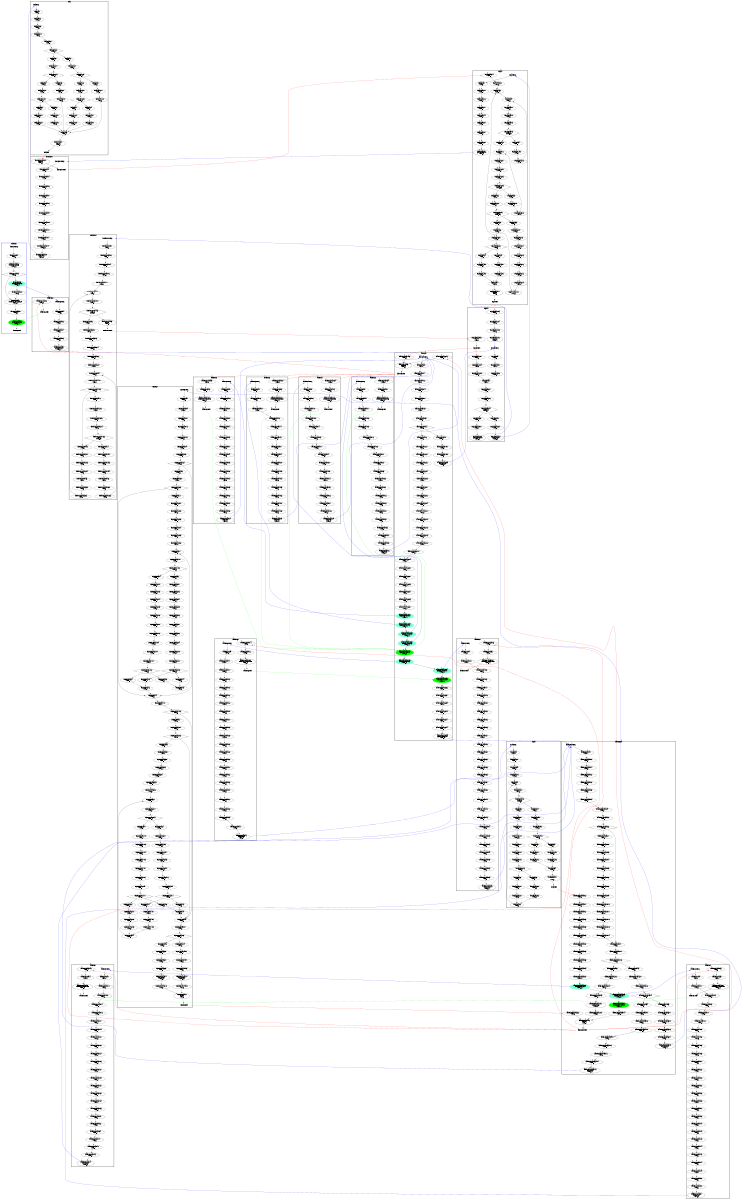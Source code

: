 digraph "CFG" {
fontsize=10;
orientation="portrait";
rankdir="TB";
size="10,8";
_thrFunc0___bb [fontsize=10, label="\"_thrFunc0___bb\"\nWCET=4", width="0.01"];
_thrFunc0___bb__3 [fontsize=10, label="_thrFunc0___bb__3\n(_thrFunc0_)mysingle\nWCET=13", width="0.01"];
_thrFunc0___bb__5 [fontsize=10, label="\"_thrFunc0___bb__5\"\nWCET=5", shape=diamond, width="0.01"];
_thrFunc0___bb3 [color=aquamarine, fontsize=10, label="_thrFunc0___bb3\nCREATE _taskFunc8_\nWCET=13", style=filled, width="0.01"];
_thrFunc0___bb3__1 [fontsize=10, label="\"_thrFunc0___bb3__1\"\nWCET=0", width="0.01"];
_thrFunc0___bb5 [fontsize=10, label="_thrFunc0___bb5\n(_thrFunc0_)leaving_single\nWCET=13", width="0.01"];
_thrFunc0___bb5__1 [fontsize=10, label="\"_thrFunc0___bb5__1\"\nWCET=0", width="0.01"];
_thrFunc0___bb6 [color=green, fontsize=10, label="_thrFunc0___bb6\n(_thrFunc0_)taskwait\nWCET=13", style=filled, width="0.01"];
_thrFunc0__entry [color="white", fontsize=10, height="0.01", label="_thrFunc0__entry", width="0.01"];
_thrFunc0__exit [color="white", fontsize=10, label="_thrFunc0__exit", width="0.01"];
_taskFunc8___bb [fontsize=10, label="\"_taskFunc8___bb\"\nWCET=4", width="0.01"];
_taskFunc8___bb__3 [fontsize=10, label="\"_taskFunc8___bb__3\"\nWCET=4", width="0.01"];
_taskFunc8___bb__4 [fontsize=10, label="\"_taskFunc8___bb__4\"\nWCET=4", width="0.01"];
_taskFunc8___bb__5 [fontsize=10, label="\"_taskFunc8___bb__5\"\nWCET=4", width="0.01"];
_taskFunc8___bb__7 [fontsize=10, label="_taskFunc8___bb__7\nCALL cilksort_par\nWCET=14", width="0.01"];
_taskFunc8___bb__8 [fontsize=10, label="\"_taskFunc8___bb__8\"\nWCET=0", width="0.01"];
_taskFunc8__entry [color="white", fontsize=10, height="0.01", label="_taskFunc8__entry", width="0.01"];
_taskFunc8__exit [color="white", fontsize=10, label="_taskFunc8__exit", width="0.01"];
cilksort_par__bb [fontsize=10, label="\"cilksort_par__bb\"\nWCET=4", width="0.01"];
cilksort_par__bb__14 [fontsize=10, label="\"cilksort_par__bb__14\"\nWCET=4", width="0.01"];
cilksort_par__bb__16 [fontsize=10, label="\"cilksort_par__bb__16\"\nWCET=4", width="0.01"];
cilksort_par__bb__19 [fontsize=10, label="\"cilksort_par__bb__19\"\nWCET=4", width="0.01"];
cilksort_par__bb__21 [fontsize=10, label="\"cilksort_par__bb__21\"\nWCET=16", width="0.01"];
cilksort_par__bb__30 [fontsize=10, label="\"cilksort_par__bb__30\"\nWCET=4", width="0.01"];
cilksort_par__bb__31 [fontsize=10, label="\"cilksort_par__bb__31\"\nWCET=4", width="0.01"];
cilksort_par__bb__34 [fontsize=10, label="\"cilksort_par__bb__34\"\nWCET=6", shape=diamond, width="0.01"];
cilksort_par__bb10 [fontsize=10, label="\"cilksort_par__bb10\"\nWCET=4", width="0.01"];
cilksort_par__bb10__1 [fontsize=10, label="\"cilksort_par__bb10__1\"\nWCET=4", width="0.01"];
cilksort_par__bb10__2 [fontsize=10, label="\"cilksort_par__bb10__2\"\nWCET=4", width="0.01"];
cilksort_par__bb10__5 [fontsize=10, label="cilksort_par__bb10__5\nCALL seqquick\nWCET=21", width="0.01"];
cilksort_par__bb10__6 [fontsize=10, label="\"cilksort_par__bb10__6\"\nWCET=0", width="0.01"];
cilksort_par__bb16 [fontsize=10, label="\"cilksort_par__bb16\"\nWCET=4", width="0.01"];
cilksort_par__bb16__1 [fontsize=10, label="\"cilksort_par__bb16__1\"\nWCET=4", width="0.01"];
cilksort_par__bb16__2 [fontsize=10, label="\"cilksort_par__bb16__2\"\nWCET=4", width="0.01"];
cilksort_par__bb16__3 [fontsize=10, label="\"cilksort_par__bb16__3\"\nWCET=4", width="0.01"];
cilksort_par__bb16__4 [fontsize=10, label="\"cilksort_par__bb16__4\"\nWCET=4", width="0.01"];
cilksort_par__bb16__5 [fontsize=10, label="\"cilksort_par__bb16__5\"\nWCET=4", width="0.01"];
cilksort_par__bb16__7 [fontsize=10, label="\"cilksort_par__bb16__7\"\nWCET=10", width="0.01"];
cilksort_par__bb16__8 [fontsize=10, label="\"cilksort_par__bb16__8\"\nWCET=4", width="0.01"];
cilksort_par__bb16__9 [fontsize=10, label="\"cilksort_par__bb16__9\"\nWCET=4", width="0.01"];
cilksort_par__bb16__11 [fontsize=10, label="\"cilksort_par__bb16__11\"\nWCET=10", width="0.01"];
cilksort_par__bb16__12 [fontsize=10, label="\"cilksort_par__bb16__12\"\nWCET=4", width="0.01"];
cilksort_par__bb16__13 [fontsize=10, label="\"cilksort_par__bb16__13\"\nWCET=4", width="0.01"];
cilksort_par__bb16__15 [fontsize=10, label="\"cilksort_par__bb16__15\"\nWCET=10", width="0.01"];
cilksort_par__bb16__16 [fontsize=10, label="\"cilksort_par__bb16__16\"\nWCET=4", width="0.01"];
cilksort_par__bb16__17 [fontsize=10, label="\"cilksort_par__bb16__17\"\nWCET=4", width="0.01"];
cilksort_par__bb16__19 [fontsize=10, label="\"cilksort_par__bb16__19\"\nWCET=10", width="0.01"];
cilksort_par__bb16__20 [fontsize=10, label="\"cilksort_par__bb16__20\"\nWCET=4", width="0.01"];
cilksort_par__bb16__21 [fontsize=10, label="\"cilksort_par__bb16__21\"\nWCET=4", width="0.01"];
cilksort_par__bb16__23 [fontsize=10, label="\"cilksort_par__bb16__23\"\nWCET=10", width="0.01"];
cilksort_par__bb16__24 [fontsize=10, label="\"cilksort_par__bb16__24\"\nWCET=4", width="0.01"];
cilksort_par__bb16__25 [fontsize=10, label="\"cilksort_par__bb16__25\"\nWCET=4", width="0.01"];
cilksort_par__bb16__27 [fontsize=10, label="\"cilksort_par__bb16__27\"\nWCET=10", width="0.01"];
cilksort_par__bb16__28 [color=aquamarine, fontsize=10, label="cilksort_par__bb16__28\nCREATE _taskFunc2_\nWCET=13", style=filled, width="0.01"];
cilksort_par__bb16__29 [color=aquamarine, fontsize=10, label="cilksort_par__bb16__29\nCREATE _taskFunc3_\nWCET=13", style=filled, width="0.01"];
cilksort_par__bb16__30 [color=aquamarine, fontsize=10, label="cilksort_par__bb16__30\nCREATE _taskFunc4_\nWCET=13", style=filled, width="0.01"];
cilksort_par__bb16__31 [color=aquamarine, fontsize=10, label="cilksort_par__bb16__31\nCREATE _taskFunc5_\nWCET=13", style=filled, width="0.01"];
cilksort_par__bb16__32 [color=green, fontsize=10, label="cilksort_par__bb16__32\n(cilksort_par)taskwait\nWCET=13", style=filled, width="0.01"];
cilksort_par__bb16__33 [color=aquamarine, fontsize=10, label="cilksort_par__bb16__33\nCREATE _taskFunc6_\nWCET=13", style=filled, width="0.01"];
cilksort_par__bb16__34 [color=aquamarine, fontsize=10, label="cilksort_par__bb16__34\nCREATE _taskFunc7_\nWCET=13", style=filled, width="0.01"];
cilksort_par__bb16__35 [color=green, fontsize=10, label="cilksort_par__bb16__35\n(cilksort_par)taskwait\nWCET=13", style=filled, width="0.01"];
cilksort_par__bb16__36 [fontsize=10, label="\"cilksort_par__bb16__36\"\nWCET=4", width="0.01"];
cilksort_par__bb16__37 [fontsize=10, label="\"cilksort_par__bb16__37\"\nWCET=4", width="0.01"];
cilksort_par__bb16__39 [fontsize=10, label="\"cilksort_par__bb16__39\"\nWCET=4", width="0.01"];
cilksort_par__bb16__40 [fontsize=10, label="\"cilksort_par__bb16__40\"\nWCET=4", width="0.01"];
cilksort_par__bb16__41 [fontsize=10, label="\"cilksort_par__bb16__41\"\nWCET=4", width="0.01"];
cilksort_par__bb16__44 [fontsize=10, label="\"cilksort_par__bb16__44\"\nWCET=4", width="0.01"];
cilksort_par__bb16__45 [fontsize=10, label="cilksort_par__bb16__45\nCALL cilkmerge_par\nWCET=23", width="0.01"];
cilksort_par__bb16__46 [fontsize=10, label="\"cilksort_par__bb16__46\"\nWCET=0", width="0.01"];
cilksort_par__bb52 [fontsize=10, label="\"cilksort_par__bb52\"\nRETURN\nWCET=0", width="0.01"];
cilksort_par_entry [color="white", fontsize=10, height="0.01", label="cilksort_par_entry", width="0.01"];
cilksort_par_exit [color="white", fontsize=10, label="cilksort_par_exit", width="0.01"];
_taskFunc2___bb [fontsize=10, label="\"_taskFunc2___bb\"\nWCET=4", width="0.01"];
_taskFunc2___bb__8 [fontsize=10, label="\"_taskFunc2___bb__8\"\nWCET=4", width="0.01"];
_taskFunc2___bb__10 [fontsize=10, label="\"_taskFunc2___bb__10\"\nWCET=4", width="0.01"];
_taskFunc2___bb__12 [fontsize=10, label="\"_taskFunc2___bb__12\"\nWCET=4", width="0.01"];
_taskFunc2___bb__14 [fontsize=10, label="\"_taskFunc2___bb__14\"\nWCET=4", width="0.01"];
_taskFunc2___bb__15 [fontsize=10, label="\"_taskFunc2___bb__15\"\nWCET=4", width="0.01"];
_taskFunc2___bb__17 [fontsize=10, label="\"_taskFunc2___bb__17\"\nWCET=4", width="0.01"];
_taskFunc2___bb__19 [fontsize=10, label="\"_taskFunc2___bb__19\"\nWCET=6", width="0.01"];
_taskFunc2___bb__20 [fontsize=10, label="\"_taskFunc2___bb__20\"\nWCET=4", width="0.01"];
_taskFunc2___bb__22 [fontsize=10, label="\"_taskFunc2___bb__22\"\nWCET=4", width="0.01"];
_taskFunc2___bb__24 [fontsize=10, label="\"_taskFunc2___bb__24\"\nWCET=6", width="0.01"];
_taskFunc2___bb__25 [fontsize=10, label="\"_taskFunc2___bb__25\"\nWCET=4", width="0.01"];
_taskFunc2___bb__26 [fontsize=10, label="\"_taskFunc2___bb__26\"\nWCET=4", width="0.01"];
_taskFunc2___bb__27 [fontsize=10, label="\"_taskFunc2___bb__27\"\nWCET=4", width="0.01"];
_taskFunc2___bb__28 [fontsize=10, label="\"_taskFunc2___bb__28\"\nWCET=4", width="0.01"];
_taskFunc2___bb__29 [fontsize=10, label="_taskFunc2___bb__29\n cilksort_par\nWCET=13", width="0.01"];
_taskFunc2___bb__30 [fontsize=10, label="\"_taskFunc2___bb__30\"\nWCET=0", width="0.01"];
_taskFunc2___bb15 [fontsize=10, label="\"_taskFunc2___bb15\"\nWCET=4", width="0.01"];
_taskFunc2___bb15__2 [fontsize=10, label="_taskFunc2___bb15__2\n(_taskFunc2_)taskenv_free\nWCET=13", width="0.01"];
_taskFunc2__entry [color="white", fontsize=10, height="0.01", label="_taskFunc2__entry", width="0.01"];
_taskFunc2__exit [color="white", fontsize=10, label="_taskFunc2__exit", width="0.01"];
_taskFunc6___bb [fontsize=10, label="\"_taskFunc6___bb\"\nWCET=4", width="0.01"];
_taskFunc6___bb__9 [fontsize=10, label="\"_taskFunc6___bb__9\"\nWCET=4", width="0.01"];
_taskFunc6___bb__11 [fontsize=10, label="\"_taskFunc6___bb__11\"\nWCET=4", width="0.01"];
_taskFunc6___bb__13 [fontsize=10, label="\"_taskFunc6___bb__13\"\nWCET=4", width="0.01"];
_taskFunc6___bb__15 [fontsize=10, label="\"_taskFunc6___bb__15\"\nWCET=4", width="0.01"];
_taskFunc6___bb__16 [fontsize=10, label="\"_taskFunc6___bb__16\"\nWCET=4", width="0.01"];
_taskFunc6___bb__18 [fontsize=10, label="\"_taskFunc6___bb__18\"\nWCET=4", width="0.01"];
_taskFunc6___bb__20 [fontsize=10, label="\"_taskFunc6___bb__20\"\nWCET=6", width="0.01"];
_taskFunc6___bb__21 [fontsize=10, label="\"_taskFunc6___bb__21\"\nWCET=4", width="0.01"];
_taskFunc6___bb__23 [fontsize=10, label="\"_taskFunc6___bb__23\"\nWCET=4", width="0.01"];
_taskFunc6___bb__25 [fontsize=10, label="\"_taskFunc6___bb__25\"\nWCET=6", width="0.01"];
_taskFunc6___bb__26 [fontsize=10, label="\"_taskFunc6___bb__26\"\nWCET=4", width="0.01"];
_taskFunc6___bb__28 [fontsize=10, label="\"_taskFunc6___bb__28\"\nWCET=4", width="0.01"];
_taskFunc6___bb__30 [fontsize=10, label="\"_taskFunc6___bb__30\"\nWCET=6", width="0.01"];
_taskFunc6___bb__31 [fontsize=10, label="\"_taskFunc6___bb__31\"\nWCET=4", width="0.01"];
_taskFunc6___bb__32 [fontsize=10, label="\"_taskFunc6___bb__32\"\nWCET=4", width="0.01"];
_taskFunc6___bb__33 [fontsize=10, label="\"_taskFunc6___bb__33\"\nWCET=4", width="0.01"];
_taskFunc6___bb__34 [fontsize=10, label="\"_taskFunc6___bb__34\"\nWCET=4", width="0.01"];
_taskFunc6___bb__37 [fontsize=10, label="\"_taskFunc6___bb__37\"\nWCET=4", width="0.01"];
_taskFunc6___bb__38 [fontsize=10, label="\"_taskFunc6___bb__38\"\nWCET=4", width="0.01"];
_taskFunc6___bb__39 [fontsize=10, label="\"_taskFunc6___bb__39\"\nWCET=4", width="0.01"];
_taskFunc6___bb__42 [fontsize=10, label="\"_taskFunc6___bb__42\"\nWCET=4", width="0.01"];
_taskFunc6___bb__43 [fontsize=10, label="_taskFunc6___bb__43\n cilkmerge_par\nWCET=29", width="0.01"];
_taskFunc6___bb__44 [fontsize=10, label="\"_taskFunc6___bb__44\"\nWCET=0", width="0.01"];
_taskFunc6___bb26 [fontsize=10, label="\"_taskFunc6___bb26\"\nWCET=4", width="0.01"];
_taskFunc6___bb26__2 [fontsize=10, label="_taskFunc6___bb26__2\n(_taskFunc6_)taskenv_free\nWCET=13", width="0.01"];
_taskFunc6__entry [color="white", fontsize=10, height="0.01", label="_taskFunc6__entry", width="0.01"];
_taskFunc6__exit [color="white", fontsize=10, label="_taskFunc6__exit", width="0.01"];
cilkmerge_par__bb [fontsize=10, label="\"cilkmerge_par__bb\"\nWCET=4", width="0.01"];
cilkmerge_par__bb__12 [fontsize=10, label="\"cilkmerge_par__bb__12\"\nWCET=4", width="0.01"];
cilkmerge_par__bb__14 [fontsize=10, label="\"cilkmerge_par__bb__14\"\nWCET=4", width="0.01"];
cilkmerge_par__bb__16 [fontsize=10, label="\"cilkmerge_par__bb__16\"\nWCET=4", width="0.01"];
cilkmerge_par__bb__18 [fontsize=10, label="\"cilkmerge_par__bb__18\"\nWCET=4", width="0.01"];
cilkmerge_par__bb__23 [fontsize=10, label="\"cilkmerge_par__bb__23\"\nWCET=4", width="0.01"];
cilkmerge_par__bb__24 [fontsize=10, label="\"cilkmerge_par__bb__24\"\nWCET=4", width="0.01"];
cilkmerge_par__bb__29 [fontsize=10, label="\"cilkmerge_par__bb__29\"\nWCET=4", width="0.01"];
cilkmerge_par__bb__30 [fontsize=10, label="\"cilkmerge_par__bb__30\"\nWCET=4", width="0.01"];
cilkmerge_par__bb__36 [fontsize=10, label="\"cilkmerge_par__bb__36\"\nWCET=33", shape=diamond, width="0.01"];
cilkmerge_par__bb20 [fontsize=10, label="\"cilkmerge_par__bb20\"\nWCET=4", width="0.01"];
cilkmerge_par__bb20__2 [fontsize=10, label="\"cilkmerge_par__bb20__2\"\nWCET=4", width="0.01"];
cilkmerge_par__bb20__3 [fontsize=10, label="\"cilkmerge_par__bb20__3\"\nWCET=4", width="0.01"];
cilkmerge_par__bb20__4 [fontsize=10, label="\"cilkmerge_par__bb20__4\"\nWCET=4", width="0.01"];
cilkmerge_par__bb20__5 [fontsize=10, label="\"cilkmerge_par__bb20__5\"\nWCET=4", width="0.01"];
cilkmerge_par__bb20__6 [fontsize=10, label="\"cilkmerge_par__bb20__6\"\nWCET=4", width="0.01"];
cilkmerge_par__bb20__8 [fontsize=10, label="\"cilkmerge_par__bb20__8\"\nWCET=4", width="0.01"];
cilkmerge_par__bb20__9 [fontsize=10, label="\"cilkmerge_par__bb20__9\"\nWCET=4", width="0.01"];
cilkmerge_par__bb20__10 [fontsize=10, label="\"cilkmerge_par__bb20__10\"\nWCET=4", width="0.01"];
cilkmerge_par__bb20__11 [fontsize=10, label="\"cilkmerge_par__bb20__11\"\nWCET=4", width="0.01"];
cilkmerge_par__bb20__12 [fontsize=10, label="\"cilkmerge_par__bb20__12\"\nWCET=4", width="0.01"];
cilkmerge_par__bb20__13 [fontsize=10, label="\"cilkmerge_par__bb20__13\"\nWCET=4", width="0.01"];
cilkmerge_par__bb20__14 [fontsize=10, label="\"cilkmerge_par__bb20__14\"\nWCET=0", width="0.01"];
cilkmerge_par__bb27 [fontsize=10, label="\"cilkmerge_par__bb27\"\nWCET=4", width="0.01"];
cilkmerge_par__bb27__1 [fontsize=10, label="\"cilkmerge_par__bb27__1\"\nWCET=4", width="0.01"];
cilkmerge_par__bb27__3 [fontsize=10, label="\"cilkmerge_par__bb27__3\"\nWCET=5", shape=diamond, width="0.01"];
cilkmerge_par__bb31 [fontsize=10, label="\"cilkmerge_par__bb31\"\nWCET=4", width="0.01"];
cilkmerge_par__bb31__2 [fontsize=10, label="\"cilkmerge_par__bb31__2\"\nWCET=4", width="0.01"];
cilkmerge_par__bb31__4 [fontsize=10, label="\"cilkmerge_par__bb31__4\"\nWCET=4", width="0.01"];
cilkmerge_par__bb31__5 [fontsize=10, label="\"cilkmerge_par__bb31__5\"\nWCET=4", width="0.01"];
cilkmerge_par__bb31__11 [fontsize=10, label="cilkmerge_par__bb31__11\nCALL memcpy\nWCET=31", width="0.01"];
cilkmerge_par__bb31__12 [fontsize=10, label="\"cilkmerge_par__bb31__12\"\nWCET=0", width="0.01"];
cilkmerge_par__bb43 [fontsize=10, label="\"cilkmerge_par__bb43\"\nWCET=4", width="0.01"];
cilkmerge_par__bb43__1 [fontsize=10, label="\"cilkmerge_par__bb43__1\"\nWCET=4", width="0.01"];
cilkmerge_par__bb43__6 [fontsize=10, label="\"cilkmerge_par__bb43__6\"\nWCET=4", width="0.01"];
cilkmerge_par__bb43__9 [fontsize=10, label="\"cilkmerge_par__bb43__9\"\nWCET=20", shape=diamond, width="0.01"];
cilkmerge_par__bb53 [fontsize=10, label="\"cilkmerge_par__bb53\"\nWCET=4", width="0.01"];
cilkmerge_par__bb53__1 [fontsize=10, label="\"cilkmerge_par__bb53__1\"\nWCET=4", width="0.01"];
cilkmerge_par__bb53__2 [fontsize=10, label="\"cilkmerge_par__bb53__2\"\nWCET=4", width="0.01"];
cilkmerge_par__bb53__3 [fontsize=10, label="\"cilkmerge_par__bb53__3\"\nWCET=4", width="0.01"];
cilkmerge_par__bb53__4 [fontsize=10, label="\"cilkmerge_par__bb53__4\"\nWCET=4", width="0.01"];
cilkmerge_par__bb53__5 [fontsize=10, label="cilkmerge_par__bb53__5\nCALL seqmerge\nWCET=13", width="0.01"];
cilkmerge_par__bb53__6 [fontsize=10, label="\"cilkmerge_par__bb53__6\"\nWCET=0", width="0.01"];
cilkmerge_par__bb59 [fontsize=10, label="\"cilkmerge_par__bb59\"\nWCET=4", width="0.01"];
cilkmerge_par__bb59__1 [fontsize=10, label="\"cilkmerge_par__bb59__1\"\nWCET=4", width="0.01"];
cilkmerge_par__bb59__8 [fontsize=10, label="\"cilkmerge_par__bb59__8\"\nWCET=4", width="0.01"];
cilkmerge_par__bb59__10 [fontsize=10, label="\"cilkmerge_par__bb59__10\"\nWCET=38", width="0.01"];
cilkmerge_par__bb59__11 [fontsize=10, label="\"cilkmerge_par__bb59__11\"\nWCET=4", width="0.01"];
cilkmerge_par__bb59__12 [fontsize=10, label="\"cilkmerge_par__bb59__12\"\nWCET=4", width="0.01"];
cilkmerge_par__bb59__13 [fontsize=10, label="\"cilkmerge_par__bb59__13\"\nWCET=4", width="0.01"];
cilkmerge_par__bb59__14 [fontsize=10, label="\"cilkmerge_par__bb59__14\"\nWCET=4", width="0.01"];
cilkmerge_par__bb59__15 [fontsize=10, label="cilkmerge_par__bb59__15\nCALL binsplit\nWCET=13", width="0.01"];
cilkmerge_par__bb59__16 [fontsize=10, label="\"cilkmerge_par__bb59__16\"\nWCET=4", width="0.01"];
cilkmerge_par__bb59__17 [fontsize=10, label="\"cilkmerge_par__bb59__17\"\nWCET=4", width="0.01"];
cilkmerge_par__bb59__18 [fontsize=10, label="\"cilkmerge_par__bb59__18\"\nWCET=4", width="0.01"];
cilkmerge_par__bb59__23 [fontsize=10, label="\"cilkmerge_par__bb59__23\"\nWCET=4", width="0.01"];
cilkmerge_par__bb59__25 [fontsize=10, label="\"cilkmerge_par__bb59__25\"\nWCET=4", width="0.01"];
cilkmerge_par__bb59__30 [fontsize=10, label="\"cilkmerge_par__bb59__30\"\nWCET=38", width="0.01"];
cilkmerge_par__bb59__31 [fontsize=10, label="\"cilkmerge_par__bb59__31\"\nWCET=4", width="0.01"];
cilkmerge_par__bb59__32 [fontsize=10, label="\"cilkmerge_par__bb59__32\"\nWCET=4", width="0.01"];
cilkmerge_par__bb59__33 [fontsize=10, label="\"cilkmerge_par__bb59__33\"\nWCET=4", width="0.01"];
cilkmerge_par__bb59__34 [fontsize=10, label="\"cilkmerge_par__bb59__34\"\nWCET=4", width="0.01"];
cilkmerge_par__bb59__37 [fontsize=10, label="\"cilkmerge_par__bb59__37\"\nWCET=12", width="0.01"];
cilkmerge_par__bb59__38 [color=aquamarine, fontsize=10, label="cilkmerge_par__bb59__38\nCREATE _taskFunc0_\nWCET=13", style=filled, width="0.01"];
cilkmerge_par__bb59__39 [color=aquamarine, fontsize=10, label="cilkmerge_par__bb59__39\nCREATE _taskFunc1_\nWCET=13", style=filled, width="0.01"];
cilkmerge_par__bb59__40 [color=green, fontsize=10, label="cilkmerge_par__bb59__40\n(cilkmerge_par)taskwait\nWCET=13", style=filled, width="0.01"];
cilkmerge_par__bb59__41 [fontsize=10, label="\"cilkmerge_par__bb59__41\"\nWCET=0", width="0.01"];
cilkmerge_par__bb96 [fontsize=10, label="\"cilkmerge_par__bb96\"\nRETURN\nWCET=0", width="0.01"];
cilkmerge_par_entry [color="white", fontsize=10, height="0.01", label="cilkmerge_par_entry", width="0.01"];
cilkmerge_par_exit [color="white", fontsize=10, label="cilkmerge_par_exit", width="0.01"];
seqmerge__bb [fontsize=10, label="\"seqmerge__bb\"\nWCET=4", width="0.01"];
seqmerge__bb__9 [fontsize=10, label="\"seqmerge__bb__9\"\nWCET=4", width="0.01"];
seqmerge__bb__11 [fontsize=10, label="\"seqmerge__bb__11\"\nWCET=4", width="0.01"];
seqmerge__bb__13 [fontsize=10, label="\"seqmerge__bb__13\"\nWCET=4", width="0.01"];
seqmerge__bb__15 [fontsize=10, label="\"seqmerge__bb__15\"\nWCET=4", width="0.01"];
seqmerge__bb__19 [fontsize=10, label="\"seqmerge__bb__19\"\nWCET=4", width="0.01"];
seqmerge__bb__20 [fontsize=10, label="\"seqmerge__bb__20\"\nWCET=4", width="0.01"];
seqmerge__bb__22 [fontsize=10, label="\"seqmerge__bb__22\"\nWCET=5", shape=diamond, width="0.01"];
seqmerge__bb8 [fontsize=10, label="\"seqmerge__bb8\"\nWCET=4", width="0.01"];
seqmerge__bb8__1 [fontsize=10, label="\"seqmerge__bb8__1\"\nWCET=4", width="0.01"];
seqmerge__bb8__3 [fontsize=10, label="\"seqmerge__bb8__3\"\nWCET=5", shape=diamond, width="0.01"];
seqmerge__bb12 [fontsize=10, label="\"seqmerge__bb12\"\nWCET=4", width="0.01"];
seqmerge__bb12__1 [fontsize=10, label="\"seqmerge__bb12__1\"\nWCET=4", width="0.01"];
seqmerge__bb12__2 [fontsize=10, label="\"seqmerge__bb12__2\"\nWCET=4", width="0.01"];
seqmerge__bb12__3 [fontsize=10, label="\"seqmerge__bb12__3\"\nWCET=4", width="0.01"];
seqmerge__bb12__4 [fontsize=10, label="\"seqmerge__bb12__4\"\nWCET=4", width="0.01"];
seqmerge__bb12__5 [fontsize=10, label="\"seqmerge__bb12__5\"\nWCET=4", width="0.01"];
seqmerge__bb12__6 [fontsize=10, label="\"seqmerge__bb12__6\"\nWCET=0", width="0.01"];
seqmerge__bb17 [fontsize=10, label="\"seqmerge__bb17\"\nWCET=4", width="0.01"];
seqmerge__bb17__1 [fontsize=10, label="\"seqmerge__bb17__1\"\nWCET=4", width="0.01"];
seqmerge__bb17__3 [fontsize=10, label="\"seqmerge__bb17__3\"\nWCET=5", shape=diamond, width="0.01"];
seqmerge__bb21 [fontsize=10, label="\"seqmerge__bb21\"\nWCET=4", width="0.01"];
seqmerge__bb21__1 [fontsize=10, label="\"seqmerge__bb21__1\"\nWCET=4", width="0.01"];
seqmerge__bb21__3 [fontsize=10, label="\"seqmerge__bb21__3\"\nWCET=6", width="0.01"];
seqmerge__bb21__4 [fontsize=10, label="\"seqmerge__bb21__4\"\nWCET=4", width="0.01"];
seqmerge__bb21__5 [fontsize=10, label="\"seqmerge__bb21__5\"\nWCET=4", width="0.01"];
seqmerge__bb21__6 [fontsize=10, label="\"seqmerge__bb21__6\"\nWCET=6", width="0.01"];
seqmerge__bb21__7 [fontsize=10, label="\"seqmerge__bb21__7\"\nWCET=4", width="0.01"];
seqmerge__bb21__8 [fontsize=10, label="\"seqmerge__bb21__8\"\nWCET=4", width="0.01"];
seqmerge__bb21__9 [fontsize=10, label="\"seqmerge__bb21__9\"\nWCET=4", width="0.01"];
seqmerge__bb21__10 [fontsize=10, label="\"seqmerge__bb21__10\"\nWCET=4", width="0.01"];
seqmerge__bb21__11 [fontsize=10, label="\"seqmerge__bb21__11\"\nWCET=4", width="0.01"];
seqmerge__bb21__13 [fontsize=10, label="\"seqmerge__bb21__13\"\nWCET=5", shape=diamond, width="0.01"];
seqmerge__bb31 [fontsize=10, label="\"seqmerge__bb31\"\nWCET=0", width="0.01"];
seqmerge__bb32 [fontsize=10, label="\"seqmerge__bb32\"\nWCET=0", width="0.01"];
seqmerge__bb33 [fontsize=10, label="\"seqmerge__bb33\"\nWCET=4", width="0.01"];
seqmerge__bb33__1 [fontsize=10, label="\"seqmerge__bb33__1\"\nWCET=4", width="0.01"];
seqmerge__bb33__3 [fontsize=10, label="\"seqmerge__bb33__3\"\nWCET=6", width="0.01"];
seqmerge__bb33__4 [fontsize=10, label="\"seqmerge__bb33__4\"\nWCET=4", width="0.01"];
seqmerge__bb33__5 [fontsize=10, label="\"seqmerge__bb33__5\"\nWCET=4", width="0.01"];
seqmerge__bb33__6 [fontsize=10, label="\"seqmerge__bb33__6\"\nWCET=6", width="0.01"];
seqmerge__bb33__7 [fontsize=10, label="\"seqmerge__bb33__7\"\nWCET=4", width="0.01"];
seqmerge__bb33__8 [fontsize=10, label="\"seqmerge__bb33__8\"\nWCET=4", width="0.01"];
seqmerge__bb33__9 [fontsize=10, label="\"seqmerge__bb33__9\"\nWCET=4", width="0.01"];
seqmerge__bb33__10 [fontsize=10, label="\"seqmerge__bb33__10\"\nWCET=4", width="0.01"];
seqmerge__bb33__11 [fontsize=10, label="\"seqmerge__bb33__11\"\nWCET=4", width="0.01"];
seqmerge__bb33__13 [fontsize=10, label="\"seqmerge__bb33__13\"\nWCET=5", shape=diamond, width="0.01"];
seqmerge__bb43 [fontsize=10, label="\"seqmerge__bb43\"\nWCET=0", width="0.01"];
seqmerge__bb44 [fontsize=10, label="\"seqmerge__bb44\"\nWCET=0", width="0.01"];
seqmerge__bb45 [fontsize=10, label="\"seqmerge__bb45\"\nWCET=0", width="0.01"];
seqmerge__bb46 [fontsize=10, label="\"seqmerge__bb46\"\nWCET=0", width="0.01"];
seqmerge__bb47 [fontsize=10, label="\"seqmerge__bb47\"\nWCET=4", width="0.01"];
seqmerge__bb47__1 [fontsize=10, label="\"seqmerge__bb47__1\"\nWCET=4", width="0.01"];
seqmerge__bb47__3 [fontsize=10, label="\"seqmerge__bb47__3\"\nWCET=5", shape=diamond, width="0.01"];
seqmerge__bb51 [fontsize=10, label="\"seqmerge__bb51\"\nWCET=4", width="0.01"];
seqmerge__bb51__1 [fontsize=10, label="\"seqmerge__bb51__1\"\nWCET=4", width="0.01"];
seqmerge__bb51__3 [fontsize=10, label="\"seqmerge__bb51__3\"\nWCET=5", shape=diamond, width="0.01"];
seqmerge__bb55 [fontsize=10, label="\"seqmerge__bb55\"\nWCET=4", width="0.01"];
seqmerge__bb55__1 [fontsize=10, label="\"seqmerge__bb55__1\"\nWCET=4", width="0.01"];
seqmerge__bb55__2 [fontsize=10, label="\"seqmerge__bb55__2\"\nWCET=4", width="0.01"];
seqmerge__bb55__3 [fontsize=10, label="\"seqmerge__bb55__3\"\nWCET=4", width="0.01"];
seqmerge__bb55__4 [fontsize=10, label="\"seqmerge__bb55__4\"\nWCET=4", width="0.01"];
seqmerge__bb55__5 [fontsize=10, label="\"seqmerge__bb55__5\"\nWCET=4", width="0.01"];
seqmerge__bb55__6 [fontsize=10, label="\"seqmerge__bb55__6\"\nWCET=0", width="0.01"];
seqmerge__bb60 [fontsize=10, label="\"seqmerge__bb60\"\nWCET=4", width="0.01"];
seqmerge__bb60__1 [fontsize=10, label="\"seqmerge__bb60__1\"\nWCET=4", width="0.01"];
seqmerge__bb60__3 [fontsize=10, label="\"seqmerge__bb60__3\"\nWCET=5", shape=diamond, width="0.01"];
seqmerge__bb64 [fontsize=10, label="\"seqmerge__bb64\"\nWCET=4", width="0.01"];
seqmerge__bb64__1 [fontsize=10, label="\"seqmerge__bb64__1\"\nWCET=4", width="0.01"];
seqmerge__bb64__3 [fontsize=10, label="\"seqmerge__bb64__3\"\nWCET=6", width="0.01"];
seqmerge__bb64__4 [fontsize=10, label="\"seqmerge__bb64__4\"\nWCET=4", width="0.01"];
seqmerge__bb64__5 [fontsize=10, label="\"seqmerge__bb64__5\"\nWCET=4", width="0.01"];
seqmerge__bb64__7 [fontsize=10, label="\"seqmerge__bb64__7\"\nWCET=6", width="0.01"];
seqmerge__bb64__8 [fontsize=10, label="\"seqmerge__bb64__8\"\nWCET=4", width="0.01"];
seqmerge__bb64__9 [fontsize=10, label="\"seqmerge__bb64__9\"\nWCET=4", width="0.01"];
seqmerge__bb64__11 [fontsize=10, label="\"seqmerge__bb64__11\"\nWCET=5", shape=diamond, width="0.01"];
seqmerge__bb73 [fontsize=10, label="\"seqmerge__bb73\"\nWCET=0", width="0.01"];
seqmerge__bb74 [fontsize=10, label="\"seqmerge__bb74\"\nWCET=4", width="0.01"];
seqmerge__bb74__1 [fontsize=10, label="\"seqmerge__bb74__1\"\nWCET=4", width="0.01"];
seqmerge__bb74__2 [fontsize=10, label="\"seqmerge__bb74__2\"\nWCET=4", width="0.01"];
seqmerge__bb74__3 [fontsize=10, label="\"seqmerge__bb74__3\"\nWCET=0", width="0.01"];
seqmerge__bb77 [fontsize=10, label="\"seqmerge__bb77\"\nWCET=4", width="0.01"];
seqmerge__bb77__1 [fontsize=10, label="\"seqmerge__bb77__1\"\nWCET=4", width="0.01"];
seqmerge__bb77__3 [fontsize=10, label="\"seqmerge__bb77__3\"\nWCET=6", width="0.01"];
seqmerge__bb77__4 [fontsize=10, label="\"seqmerge__bb77__4\"\nWCET=4", width="0.01"];
seqmerge__bb77__5 [fontsize=10, label="\"seqmerge__bb77__5\"\nWCET=4", width="0.01"];
seqmerge__bb77__7 [fontsize=10, label="\"seqmerge__bb77__7\"\nWCET=6", width="0.01"];
seqmerge__bb77__8 [fontsize=10, label="\"seqmerge__bb77__8\"\nWCET=4", width="0.01"];
seqmerge__bb77__9 [fontsize=10, label="\"seqmerge__bb77__9\"\nWCET=4", width="0.01"];
seqmerge__bb77__11 [fontsize=10, label="\"seqmerge__bb77__11\"\nWCET=5", shape=diamond, width="0.01"];
seqmerge__bb86 [fontsize=10, label="\"seqmerge__bb86\"\nWCET=0", width="0.01"];
seqmerge__bb87 [fontsize=10, label="\"seqmerge__bb87\"\nWCET=4", width="0.01"];
seqmerge__bb87__1 [fontsize=10, label="\"seqmerge__bb87__1\"\nWCET=4", width="0.01"];
seqmerge__bb87__2 [fontsize=10, label="\"seqmerge__bb87__2\"\nWCET=4", width="0.01"];
seqmerge__bb87__3 [fontsize=10, label="\"seqmerge__bb87__3\"\nWCET=0", width="0.01"];
seqmerge__bb90 [fontsize=10, label="\"seqmerge__bb90\"\nWCET=0", width="0.01"];
seqmerge__bb91 [fontsize=10, label="\"seqmerge__bb91\"\nWCET=0", width="0.01"];
seqmerge__bb92 [fontsize=10, label="\"seqmerge__bb92\"\nWCET=4", width="0.01"];
seqmerge__bb92__1 [fontsize=10, label="\"seqmerge__bb92__1\"\nWCET=4", width="0.01"];
seqmerge__bb92__3 [fontsize=10, label="\"seqmerge__bb92__3\"\nWCET=5", shape=diamond, width="0.01"];
seqmerge__bb96 [fontsize=10, label="\"seqmerge__bb96\"\nWCET=4", width="0.01"];
seqmerge__bb96__2 [fontsize=10, label="\"seqmerge__bb96__2\"\nWCET=4", width="0.01"];
seqmerge__bb96__4 [fontsize=10, label="\"seqmerge__bb96__4\"\nWCET=4", width="0.01"];
seqmerge__bb96__5 [fontsize=10, label="\"seqmerge__bb96__5\"\nWCET=4", width="0.01"];
seqmerge__bb96__12 [fontsize=10, label="seqmerge__bb96__12\nCALL memcpy\nWCET=33", width="0.01"];
seqmerge__bb96__13 [fontsize=10, label="\"seqmerge__bb96__13\"\nWCET=0", width="0.01"];
seqmerge__bb109 [fontsize=10, label="\"seqmerge__bb109\"\nWCET=4", width="0.01"];
seqmerge__bb109__2 [fontsize=10, label="\"seqmerge__bb109__2\"\nWCET=4", width="0.01"];
seqmerge__bb109__4 [fontsize=10, label="\"seqmerge__bb109__4\"\nWCET=4", width="0.01"];
seqmerge__bb109__5 [fontsize=10, label="\"seqmerge__bb109__5\"\nWCET=4", width="0.01"];
seqmerge__bb109__12 [fontsize=10, label="seqmerge__bb109__12\nCALL memcpy\nWCET=33", width="0.01"];
seqmerge__bb109__13 [fontsize=10, label="\"seqmerge__bb109__13\"\nWCET=0", width="0.01"];
seqmerge__bb122 [fontsize=10, label="\"seqmerge__bb122\"\nRETURN\nWCET=0", width="0.01"];
seqmerge_entry [color="white", fontsize=10, height="0.01", label="seqmerge_entry", width="0.01"];
seqmerge_exit [color="white", fontsize=10, label="seqmerge_exit", width="0.01"];
binsplit__bb [fontsize=10, label="\"binsplit__bb\"\nWCET=4", width="0.01"];
binsplit__bb__7 [fontsize=10, label="\"binsplit__bb__7\"\nWCET=4", width="0.01"];
binsplit__bb__9 [fontsize=10, label="\"binsplit__bb__9\"\nWCET=4", width="0.01"];
binsplit__bb__12 [fontsize=10, label="\"binsplit__bb__12\"\nWCET=0", width="0.01"];
binsplit__bb4 [fontsize=10, label="\"binsplit__bb4\"\nWCET=4", width="0.01"];
binsplit__bb4__1 [fontsize=10, label="\"binsplit__bb4__1\"\nWCET=4", width="0.01"];
binsplit__bb4__3 [fontsize=10, label="\"binsplit__bb4__3\"\nWCET=5\nbound=24", shape=diamond, width="0.01"];
binsplit__bb8 [fontsize=10, label="\"binsplit__bb8\"\nWCET=4", width="0.01"];
binsplit__bb8__1 [fontsize=10, label="\"binsplit__bb8__1\"\nWCET=4", width="0.01"];
binsplit__bb8__2 [fontsize=10, label="\"binsplit__bb8__2\"\nWCET=4", width="0.01"];
binsplit__bb8__10 [fontsize=10, label="\"binsplit__bb8__10\"\nWCET=26", width="0.01"];
binsplit__bb8__11 [fontsize=10, label="\"binsplit__bb8__11\"\nWCET=4", width="0.01"];
binsplit__bb8__12 [fontsize=10, label="\"binsplit__bb8__12\"\nWCET=4", width="0.01"];
binsplit__bb8__13 [fontsize=10, label="\"binsplit__bb8__13\"\nWCET=4", width="0.01"];
binsplit__bb8__15 [fontsize=10, label="\"binsplit__bb8__15\"\nWCET=5", shape=diamond, width="0.01"];
binsplit__bb23 [fontsize=10, label="\"binsplit__bb23\"\nWCET=4", width="0.01"];
binsplit__bb23__2 [fontsize=10, label="\"binsplit__bb23__2\"\nWCET=6", width="0.01"];
binsplit__bb23__3 [fontsize=10, label="\"binsplit__bb23__3\"\nWCET=0", width="0.01"];
binsplit__bb26 [fontsize=10, label="\"binsplit__bb26\"\nWCET=4", width="0.01"];
binsplit__bb26__1 [fontsize=10, label="\"binsplit__bb26__1\"\nWCET=4", width="0.01"];
binsplit__bb26__2 [fontsize=10, label="\"binsplit__bb26__2\"\nWCET=0", width="0.01"];
binsplit__bb28 [fontsize=10, label="\"binsplit__bb28\"\nWCET=0", width="0.01"];
binsplit__bb29 [fontsize=10, label="\"binsplit__bb29\"\nWCET=4", width="0.01"];
binsplit__bb29__1 [fontsize=10, label="\"binsplit__bb29__1\"\nWCET=4", width="0.01"];
binsplit__bb29__2 [fontsize=10, label="\"binsplit__bb29__2\"\nWCET=4", width="0.01"];
binsplit__bb29__4 [fontsize=10, label="\"binsplit__bb29__4\"\nWCET=5", shape=diamond, width="0.01"];
binsplit__bb34 [fontsize=10, label="\"binsplit__bb34\"\nWCET=4", width="0.01"];
binsplit__bb34__2 [fontsize=10, label="\"binsplit__bb34__2\"\nWCET=6", width="0.01"];
binsplit__bb34__3 [fontsize=10, label="\"binsplit__bb34__3\"\nWCET=0", width="0.01"];
binsplit__bb37 [fontsize=10, label="\"binsplit__bb37\"\nWCET=4", width="0.01"];
binsplit__bb37__1 [fontsize=10, label="\"binsplit__bb37__1\"\nWCET=4", width="0.01"];
binsplit__bb37__2 [fontsize=10, label="\"binsplit__bb37__2\"\nWCET=0", width="0.01"];
binsplit__bb39 [fontsize=10, label="\"binsplit__bb39\"\nWCET=4", width="0.01"];
binsplit__bb39__1 [fontsize=10, label="\"binsplit__bb39__1\"\nRETURN\nWCET=0", width="0.01"];
binsplit_entry [color="white", fontsize=10, height="0.01", label="binsplit_entry", width="0.01"];
binsplit_exit [color="white", fontsize=10, label="binsplit_exit", width="0.01"];
_taskFunc0___bb [fontsize=10, label="\"_taskFunc0___bb\"\nWCET=4", width="0.01"];
_taskFunc0___bb__10 [fontsize=10, label="\"_taskFunc0___bb__10\"\nWCET=4", width="0.01"];
_taskFunc0___bb__12 [fontsize=10, label="\"_taskFunc0___bb__12\"\nWCET=4", width="0.01"];
_taskFunc0___bb__14 [fontsize=10, label="\"_taskFunc0___bb__14\"\nWCET=4", width="0.01"];
_taskFunc0___bb__16 [fontsize=10, label="\"_taskFunc0___bb__16\"\nWCET=4", width="0.01"];
_taskFunc0___bb__17 [fontsize=10, label="\"_taskFunc0___bb__17\"\nWCET=4", width="0.01"];
_taskFunc0___bb__19 [fontsize=10, label="\"_taskFunc0___bb__19\"\nWCET=4", width="0.01"];
_taskFunc0___bb__21 [fontsize=10, label="\"_taskFunc0___bb__21\"\nWCET=6", width="0.01"];
_taskFunc0___bb__22 [fontsize=10, label="\"_taskFunc0___bb__22\"\nWCET=4", width="0.01"];
_taskFunc0___bb__24 [fontsize=10, label="\"_taskFunc0___bb__24\"\nWCET=4", width="0.01"];
_taskFunc0___bb__26 [fontsize=10, label="\"_taskFunc0___bb__26\"\nWCET=6", width="0.01"];
_taskFunc0___bb__27 [fontsize=10, label="\"_taskFunc0___bb__27\"\nWCET=4", width="0.01"];
_taskFunc0___bb__29 [fontsize=10, label="\"_taskFunc0___bb__29\"\nWCET=4", width="0.01"];
_taskFunc0___bb__31 [fontsize=10, label="\"_taskFunc0___bb__31\"\nWCET=6", width="0.01"];
_taskFunc0___bb__32 [fontsize=10, label="\"_taskFunc0___bb__32\"\nWCET=4", width="0.01"];
_taskFunc0___bb__34 [fontsize=10, label="\"_taskFunc0___bb__34\"\nWCET=4", width="0.01"];
_taskFunc0___bb__36 [fontsize=10, label="\"_taskFunc0___bb__36\"\nWCET=6", width="0.01"];
_taskFunc0___bb__37 [fontsize=10, label="\"_taskFunc0___bb__37\"\nWCET=4", width="0.01"];
_taskFunc0___bb__38 [fontsize=10, label="\"_taskFunc0___bb__38\"\nWCET=4", width="0.01"];
_taskFunc0___bb__39 [fontsize=10, label="\"_taskFunc0___bb__39\"\nWCET=4", width="0.01"];
_taskFunc0___bb__41 [fontsize=10, label="\"_taskFunc0___bb__41\"\nWCET=4", width="0.01"];
_taskFunc0___bb__42 [fontsize=10, label="\"_taskFunc0___bb__42\"\nWCET=4", width="0.01"];
_taskFunc0___bb__43 [fontsize=10, label="\"_taskFunc0___bb__43\"\nWCET=4", width="0.01"];
_taskFunc0___bb__44 [fontsize=10, label="_taskFunc0___bb__44\n cilkmerge_par\nWCET=15", width="0.01"];
_taskFunc0___bb__45 [fontsize=10, label="\"_taskFunc0___bb__45\"\nWCET=0", width="0.01"];
_taskFunc0___bb24 [fontsize=10, label="\"_taskFunc0___bb24\"\nWCET=4", width="0.01"];
_taskFunc0___bb24__2 [fontsize=10, label="_taskFunc0___bb24__2\n(_taskFunc0_)taskenv_free\nWCET=13", width="0.01"];
_taskFunc0__entry [color="white", fontsize=10, height="0.01", label="_taskFunc0__entry", width="0.01"];
_taskFunc0__exit [color="white", fontsize=10, label="_taskFunc0__exit", width="0.01"];
_taskFunc1___bb [fontsize=10, label="\"_taskFunc1___bb\"\nWCET=4", width="0.01"];
_taskFunc1___bb__11 [fontsize=10, label="\"_taskFunc1___bb__11\"\nWCET=4", width="0.01"];
_taskFunc1___bb__13 [fontsize=10, label="\"_taskFunc1___bb__13\"\nWCET=4", width="0.01"];
_taskFunc1___bb__15 [fontsize=10, label="\"_taskFunc1___bb__15\"\nWCET=4", width="0.01"];
_taskFunc1___bb__17 [fontsize=10, label="\"_taskFunc1___bb__17\"\nWCET=4", width="0.01"];
_taskFunc1___bb__18 [fontsize=10, label="\"_taskFunc1___bb__18\"\nWCET=4", width="0.01"];
_taskFunc1___bb__20 [fontsize=10, label="\"_taskFunc1___bb__20\"\nWCET=4", width="0.01"];
_taskFunc1___bb__22 [fontsize=10, label="\"_taskFunc1___bb__22\"\nWCET=6", width="0.01"];
_taskFunc1___bb__23 [fontsize=10, label="\"_taskFunc1___bb__23\"\nWCET=4", width="0.01"];
_taskFunc1___bb__25 [fontsize=10, label="\"_taskFunc1___bb__25\"\nWCET=4", width="0.01"];
_taskFunc1___bb__27 [fontsize=10, label="\"_taskFunc1___bb__27\"\nWCET=6", width="0.01"];
_taskFunc1___bb__28 [fontsize=10, label="\"_taskFunc1___bb__28\"\nWCET=4", width="0.01"];
_taskFunc1___bb__30 [fontsize=10, label="\"_taskFunc1___bb__30\"\nWCET=4", width="0.01"];
_taskFunc1___bb__32 [fontsize=10, label="\"_taskFunc1___bb__32\"\nWCET=6", width="0.01"];
_taskFunc1___bb__33 [fontsize=10, label="\"_taskFunc1___bb__33\"\nWCET=4", width="0.01"];
_taskFunc1___bb__35 [fontsize=10, label="\"_taskFunc1___bb__35\"\nWCET=4", width="0.01"];
_taskFunc1___bb__37 [fontsize=10, label="\"_taskFunc1___bb__37\"\nWCET=6", width="0.01"];
_taskFunc1___bb__38 [fontsize=10, label="\"_taskFunc1___bb__38\"\nWCET=4", width="0.01"];
_taskFunc1___bb__40 [fontsize=10, label="\"_taskFunc1___bb__40\"\nWCET=4", width="0.01"];
_taskFunc1___bb__42 [fontsize=10, label="\"_taskFunc1___bb__42\"\nWCET=6", width="0.01"];
_taskFunc1___bb__43 [fontsize=10, label="\"_taskFunc1___bb__43\"\nWCET=4", width="0.01"];
_taskFunc1___bb__44 [fontsize=10, label="\"_taskFunc1___bb__44\"\nWCET=4", width="0.01"];
_taskFunc1___bb__46 [fontsize=10, label="\"_taskFunc1___bb__46\"\nWCET=4", width="0.01"];
_taskFunc1___bb__47 [fontsize=10, label="\"_taskFunc1___bb__47\"\nWCET=4", width="0.01"];
_taskFunc1___bb__49 [fontsize=10, label="\"_taskFunc1___bb__49\"\nWCET=4", width="0.01"];
_taskFunc1___bb__50 [fontsize=10, label="\"_taskFunc1___bb__50\"\nWCET=4", width="0.01"];
_taskFunc1___bb__51 [fontsize=10, label="\"_taskFunc1___bb__51\"\nWCET=4", width="0.01"];
_taskFunc1___bb__54 [fontsize=10, label="_taskFunc1___bb__54\n cilkmerge_par\nWCET=25", width="0.01"];
_taskFunc1___bb__55 [fontsize=10, label="\"_taskFunc1___bb__55\"\nWCET=0", width="0.01"];
_taskFunc1___bb31 [fontsize=10, label="\"_taskFunc1___bb31\"\nWCET=4", width="0.01"];
_taskFunc1___bb31__2 [fontsize=10, label="_taskFunc1___bb31__2\n(_taskFunc1_)taskenv_free\nWCET=13", width="0.01"];
_taskFunc1__entry [color="white", fontsize=10, height="0.01", label="_taskFunc1__entry", width="0.01"];
_taskFunc1__exit [color="white", fontsize=10, label="_taskFunc1__exit", width="0.01"];
_taskFunc5___bb [fontsize=10, label="\"_taskFunc5___bb\"\nWCET=4", width="0.01"];
_taskFunc5___bb__9 [fontsize=10, label="\"_taskFunc5___bb__9\"\nWCET=4", width="0.01"];
_taskFunc5___bb__11 [fontsize=10, label="\"_taskFunc5___bb__11\"\nWCET=4", width="0.01"];
_taskFunc5___bb__13 [fontsize=10, label="\"_taskFunc5___bb__13\"\nWCET=4", width="0.01"];
_taskFunc5___bb__15 [fontsize=10, label="\"_taskFunc5___bb__15\"\nWCET=4", width="0.01"];
_taskFunc5___bb__16 [fontsize=10, label="\"_taskFunc5___bb__16\"\nWCET=4", width="0.01"];
_taskFunc5___bb__18 [fontsize=10, label="\"_taskFunc5___bb__18\"\nWCET=4", width="0.01"];
_taskFunc5___bb__20 [fontsize=10, label="\"_taskFunc5___bb__20\"\nWCET=6", width="0.01"];
_taskFunc5___bb__21 [fontsize=10, label="\"_taskFunc5___bb__21\"\nWCET=4", width="0.01"];
_taskFunc5___bb__23 [fontsize=10, label="\"_taskFunc5___bb__23\"\nWCET=4", width="0.01"];
_taskFunc5___bb__25 [fontsize=10, label="\"_taskFunc5___bb__25\"\nWCET=6", width="0.01"];
_taskFunc5___bb__26 [fontsize=10, label="\"_taskFunc5___bb__26\"\nWCET=4", width="0.01"];
_taskFunc5___bb__28 [fontsize=10, label="\"_taskFunc5___bb__28\"\nWCET=4", width="0.01"];
_taskFunc5___bb__30 [fontsize=10, label="\"_taskFunc5___bb__30\"\nWCET=6", width="0.01"];
_taskFunc5___bb__31 [fontsize=10, label="\"_taskFunc5___bb__31\"\nWCET=4", width="0.01"];
_taskFunc5___bb__32 [fontsize=10, label="\"_taskFunc5___bb__32\"\nWCET=4", width="0.01"];
_taskFunc5___bb__33 [fontsize=10, label="\"_taskFunc5___bb__33\"\nWCET=4", width="0.01"];
_taskFunc5___bb__34 [fontsize=10, label="\"_taskFunc5___bb__34\"\nWCET=4", width="0.01"];
_taskFunc5___bb__35 [fontsize=10, label="\"_taskFunc5___bb__35\"\nWCET=4", width="0.01"];
_taskFunc5___bb__38 [fontsize=10, label="_taskFunc5___bb__38\n cilksort_par\nWCET=19", width="0.01"];
_taskFunc5___bb__39 [fontsize=10, label="\"_taskFunc5___bb__39\"\nWCET=0", width="0.01"];
_taskFunc5___bb21 [fontsize=10, label="\"_taskFunc5___bb21\"\nWCET=4", width="0.01"];
_taskFunc5___bb21__2 [fontsize=10, label="_taskFunc5___bb21__2\n(_taskFunc5_)taskenv_free\nWCET=13", width="0.01"];
_taskFunc5__entry [color="white", fontsize=10, height="0.01", label="_taskFunc5__entry", width="0.01"];
_taskFunc5__exit [color="white", fontsize=10, label="_taskFunc5__exit", width="0.01"];
_taskFunc4___bb [fontsize=10, label="\"_taskFunc4___bb\"\nWCET=4", width="0.01"];
_taskFunc4___bb__8 [fontsize=10, label="\"_taskFunc4___bb__8\"\nWCET=4", width="0.01"];
_taskFunc4___bb__10 [fontsize=10, label="\"_taskFunc4___bb__10\"\nWCET=4", width="0.01"];
_taskFunc4___bb__12 [fontsize=10, label="\"_taskFunc4___bb__12\"\nWCET=4", width="0.01"];
_taskFunc4___bb__14 [fontsize=10, label="\"_taskFunc4___bb__14\"\nWCET=4", width="0.01"];
_taskFunc4___bb__15 [fontsize=10, label="\"_taskFunc4___bb__15\"\nWCET=4", width="0.01"];
_taskFunc4___bb__17 [fontsize=10, label="\"_taskFunc4___bb__17\"\nWCET=4", width="0.01"];
_taskFunc4___bb__19 [fontsize=10, label="\"_taskFunc4___bb__19\"\nWCET=6", width="0.01"];
_taskFunc4___bb__20 [fontsize=10, label="\"_taskFunc4___bb__20\"\nWCET=4", width="0.01"];
_taskFunc4___bb__22 [fontsize=10, label="\"_taskFunc4___bb__22\"\nWCET=4", width="0.01"];
_taskFunc4___bb__24 [fontsize=10, label="\"_taskFunc4___bb__24\"\nWCET=6", width="0.01"];
_taskFunc4___bb__25 [fontsize=10, label="\"_taskFunc4___bb__25\"\nWCET=4", width="0.01"];
_taskFunc4___bb__26 [fontsize=10, label="\"_taskFunc4___bb__26\"\nWCET=4", width="0.01"];
_taskFunc4___bb__27 [fontsize=10, label="\"_taskFunc4___bb__27\"\nWCET=4", width="0.01"];
_taskFunc4___bb__28 [fontsize=10, label="\"_taskFunc4___bb__28\"\nWCET=4", width="0.01"];
_taskFunc4___bb__29 [fontsize=10, label="_taskFunc4___bb__29\n cilksort_par\nWCET=13", width="0.01"];
_taskFunc4___bb__30 [fontsize=10, label="\"_taskFunc4___bb__30\"\nWCET=0", width="0.01"];
_taskFunc4___bb15 [fontsize=10, label="\"_taskFunc4___bb15\"\nWCET=4", width="0.01"];
_taskFunc4___bb15__2 [fontsize=10, label="_taskFunc4___bb15__2\n(_taskFunc4_)taskenv_free\nWCET=13", width="0.01"];
_taskFunc4__entry [color="white", fontsize=10, height="0.01", label="_taskFunc4__entry", width="0.01"];
_taskFunc4__exit [color="white", fontsize=10, label="_taskFunc4__exit", width="0.01"];
_taskFunc3___bb [fontsize=10, label="\"_taskFunc3___bb\"\nWCET=4", width="0.01"];
_taskFunc3___bb__8 [fontsize=10, label="\"_taskFunc3___bb__8\"\nWCET=4", width="0.01"];
_taskFunc3___bb__10 [fontsize=10, label="\"_taskFunc3___bb__10\"\nWCET=4", width="0.01"];
_taskFunc3___bb__12 [fontsize=10, label="\"_taskFunc3___bb__12\"\nWCET=4", width="0.01"];
_taskFunc3___bb__14 [fontsize=10, label="\"_taskFunc3___bb__14\"\nWCET=4", width="0.01"];
_taskFunc3___bb__15 [fontsize=10, label="\"_taskFunc3___bb__15\"\nWCET=4", width="0.01"];
_taskFunc3___bb__17 [fontsize=10, label="\"_taskFunc3___bb__17\"\nWCET=4", width="0.01"];
_taskFunc3___bb__19 [fontsize=10, label="\"_taskFunc3___bb__19\"\nWCET=6", width="0.01"];
_taskFunc3___bb__20 [fontsize=10, label="\"_taskFunc3___bb__20\"\nWCET=4", width="0.01"];
_taskFunc3___bb__22 [fontsize=10, label="\"_taskFunc3___bb__22\"\nWCET=4", width="0.01"];
_taskFunc3___bb__24 [fontsize=10, label="\"_taskFunc3___bb__24\"\nWCET=6", width="0.01"];
_taskFunc3___bb__25 [fontsize=10, label="\"_taskFunc3___bb__25\"\nWCET=4", width="0.01"];
_taskFunc3___bb__26 [fontsize=10, label="\"_taskFunc3___bb__26\"\nWCET=4", width="0.01"];
_taskFunc3___bb__27 [fontsize=10, label="\"_taskFunc3___bb__27\"\nWCET=4", width="0.01"];
_taskFunc3___bb__28 [fontsize=10, label="\"_taskFunc3___bb__28\"\nWCET=4", width="0.01"];
_taskFunc3___bb__29 [fontsize=10, label="_taskFunc3___bb__29\n cilksort_par\nWCET=13", width="0.01"];
_taskFunc3___bb__30 [fontsize=10, label="\"_taskFunc3___bb__30\"\nWCET=0", width="0.01"];
_taskFunc3___bb15 [fontsize=10, label="\"_taskFunc3___bb15\"\nWCET=4", width="0.01"];
_taskFunc3___bb15__2 [fontsize=10, label="_taskFunc3___bb15__2\n(_taskFunc3_)taskenv_free\nWCET=13", width="0.01"];
_taskFunc3__entry [color="white", fontsize=10, height="0.01", label="_taskFunc3__entry", width="0.01"];
_taskFunc3__exit [color="white", fontsize=10, label="_taskFunc3__exit", width="0.01"];
_taskFunc7___bb [fontsize=10, label="\"_taskFunc7___bb\"\nWCET=4", width="0.01"];
_taskFunc7___bb__11 [fontsize=10, label="\"_taskFunc7___bb__11\"\nWCET=4", width="0.01"];
_taskFunc7___bb__13 [fontsize=10, label="\"_taskFunc7___bb__13\"\nWCET=4", width="0.01"];
_taskFunc7___bb__15 [fontsize=10, label="\"_taskFunc7___bb__15\"\nWCET=4", width="0.01"];
_taskFunc7___bb__17 [fontsize=10, label="\"_taskFunc7___bb__17\"\nWCET=4", width="0.01"];
_taskFunc7___bb__18 [fontsize=10, label="\"_taskFunc7___bb__18\"\nWCET=4", width="0.01"];
_taskFunc7___bb__20 [fontsize=10, label="\"_taskFunc7___bb__20\"\nWCET=4", width="0.01"];
_taskFunc7___bb__22 [fontsize=10, label="\"_taskFunc7___bb__22\"\nWCET=6", width="0.01"];
_taskFunc7___bb__23 [fontsize=10, label="\"_taskFunc7___bb__23\"\nWCET=4", width="0.01"];
_taskFunc7___bb__25 [fontsize=10, label="\"_taskFunc7___bb__25\"\nWCET=4", width="0.01"];
_taskFunc7___bb__27 [fontsize=10, label="\"_taskFunc7___bb__27\"\nWCET=6", width="0.01"];
_taskFunc7___bb__28 [fontsize=10, label="\"_taskFunc7___bb__28\"\nWCET=4", width="0.01"];
_taskFunc7___bb__30 [fontsize=10, label="\"_taskFunc7___bb__30\"\nWCET=4", width="0.01"];
_taskFunc7___bb__32 [fontsize=10, label="\"_taskFunc7___bb__32\"\nWCET=6", width="0.01"];
_taskFunc7___bb__33 [fontsize=10, label="\"_taskFunc7___bb__33\"\nWCET=4", width="0.01"];
_taskFunc7___bb__35 [fontsize=10, label="\"_taskFunc7___bb__35\"\nWCET=4", width="0.01"];
_taskFunc7___bb__37 [fontsize=10, label="\"_taskFunc7___bb__37\"\nWCET=6", width="0.01"];
_taskFunc7___bb__38 [fontsize=10, label="\"_taskFunc7___bb__38\"\nWCET=4", width="0.01"];
_taskFunc7___bb__40 [fontsize=10, label="\"_taskFunc7___bb__40\"\nWCET=4", width="0.01"];
_taskFunc7___bb__42 [fontsize=10, label="\"_taskFunc7___bb__42\"\nWCET=6", width="0.01"];
_taskFunc7___bb__43 [fontsize=10, label="\"_taskFunc7___bb__43\"\nWCET=4", width="0.01"];
_taskFunc7___bb__44 [fontsize=10, label="\"_taskFunc7___bb__44\"\nWCET=4", width="0.01"];
_taskFunc7___bb__45 [fontsize=10, label="\"_taskFunc7___bb__45\"\nWCET=4", width="0.01"];
_taskFunc7___bb__46 [fontsize=10, label="\"_taskFunc7___bb__46\"\nWCET=4", width="0.01"];
_taskFunc7___bb__49 [fontsize=10, label="\"_taskFunc7___bb__49\"\nWCET=4", width="0.01"];
_taskFunc7___bb__50 [fontsize=10, label="\"_taskFunc7___bb__50\"\nWCET=4", width="0.01"];
_taskFunc7___bb__51 [fontsize=10, label="\"_taskFunc7___bb__51\"\nWCET=4", width="0.01"];
_taskFunc7___bb__54 [fontsize=10, label="\"_taskFunc7___bb__54\"\nWCET=4", width="0.01"];
_taskFunc7___bb__55 [fontsize=10, label="_taskFunc7___bb__55\n cilkmerge_par\nWCET=29", width="0.01"];
_taskFunc7___bb__56 [fontsize=10, label="\"_taskFunc7___bb__56\"\nWCET=0", width="0.01"];
_taskFunc7___bb32 [fontsize=10, label="\"_taskFunc7___bb32\"\nWCET=4", width="0.01"];
_taskFunc7___bb32__2 [fontsize=10, label="_taskFunc7___bb32__2\n(_taskFunc7_)taskenv_free\nWCET=13", width="0.01"];
_taskFunc7__entry [color="white", fontsize=10, height="0.01", label="_taskFunc7__entry", width="0.01"];
_taskFunc7__exit [color="white", fontsize=10, label="_taskFunc7__exit", width="0.01"];
seqquick__bb [fontsize=10, label="\"seqquick__bb\"\nWCET=4", width="0.01"];
seqquick__bb__5 [fontsize=10, label="\"seqquick__bb__5\"\nWCET=4", width="0.01"];
seqquick__bb__8 [fontsize=10, label="\"seqquick__bb__8\"\nWCET=0", width="0.01"];
seqquick__bb2 [fontsize=10, label="\"seqquick__bb2\"\nWCET=4", width="0.01"];
seqquick__bb2__1 [fontsize=10, label="\"seqquick__bb2__1\"\nWCET=4", width="0.01"];
seqquick__bb2__6 [fontsize=10, label="\"seqquick__bb2__6\"\nWCET=4", width="0.01"];
seqquick__bb2__9 [fontsize=10, label="\"seqquick__bb2__9\"\nWCET=20\nbound=14", shape=diamond, width="0.01"];
seqquick__bb12 [fontsize=10, label="\"seqquick__bb12\"\nWCET=4", width="0.01"];
seqquick__bb12__1 [fontsize=10, label="\"seqquick__bb12__1\"\nWCET=4", width="0.01"];
seqquick__bb12__2 [fontsize=10, label="seqquick__bb12__2\nCALL seqpart\nWCET=13", width="0.01"];
seqquick__bb12__3 [fontsize=10, label="\"seqquick__bb12__3\"\nWCET=4", width="0.01"];
seqquick__bb12__4 [fontsize=10, label="\"seqquick__bb12__4\"\nWCET=4", width="0.01"];
seqquick__bb12__5 [fontsize=10, label="\"seqquick__bb12__5\"\nWCET=4", width="0.01"];
seqquick__bb12__6 [fontsize=10, label="seqquick__bb12__6\n seqquick\nWCET=13", width="0.01"];
seqquick__bb12__7 [fontsize=10, label="\"seqquick__bb12__7\"\nWCET=4", width="0.01"];
seqquick__bb12__9 [fontsize=10, label="\"seqquick__bb12__9\"\nWCET=6", width="0.01"];
seqquick__bb12__10 [fontsize=10, label="\"seqquick__bb12__10\"\nWCET=0", width="0.01"];
seqquick__bb20 [fontsize=10, label="\"seqquick__bb20\"\nWCET=4", width="0.01"];
seqquick__bb20__1 [fontsize=10, label="\"seqquick__bb20__1\"\nWCET=4", width="0.01"];
seqquick__bb20__2 [fontsize=10, label="seqquick__bb20__2\nCALL insertion_sort\nWCET=13", width="0.01"];
seqquick__bb20__3 [fontsize=10, label="\"seqquick__bb20__3\"\nRETURN\nWCET=0", width="0.01"];
seqquick_entry [color="white", fontsize=10, height="0.01", label="seqquick_entry", width="0.01"];
seqquick_exit [color="white", fontsize=10, label="seqquick_exit", width="0.01"];
seqpart__bb [fontsize=10, label="\"seqpart__bb\"\nWCET=4", width="0.01"];
seqpart__bb__10 [fontsize=10, label="\"seqpart__bb__10\"\nWCET=4", width="0.01"];
seqpart__bb__16 [fontsize=10, label="\"seqpart__bb__16\"\nWCET=4", width="0.01"];
seqpart__bb__17 [fontsize=10, label="\"seqpart__bb__17\"\nWCET=4", width="0.01"];
seqpart__bb__19 [fontsize=10, label="\"seqpart__bb__19\"\nWCET=4", width="0.01"];
seqpart__bb__20 [fontsize=10, label="\"seqpart__bb__20\"\nWCET=4", width="0.01"];
seqpart__bb__21 [fontsize=10, label="\"seqpart__bb__21\"\nWCET=4", width="0.01"];
seqpart__bb__22 [fontsize=10, label="\"seqpart__bb__22\"\nWCET=4", width="0.01"];
seqpart__bb__23 [fontsize=10, label="seqpart__bb__23\nCALL choose_pivot\nWCET=13", width="0.01"];
seqpart__bb__24 [fontsize=10, label="\"seqpart__bb__24\"\nWCET=4", width="0.01"];
seqpart__bb__25 [fontsize=10, label="\"seqpart__bb__25\"\nWCET=0", width="0.01"];
seqpart__bb8 [fontsize=10, label="\"seqpart__bb8\"\nWCET=0", width="0.01"];
seqpart__bb9 [fontsize=10, label="\"seqpart__bb9\"\nWCET=4", width="0.01"];
seqpart__bb9__1 [fontsize=10, label="\"seqpart__bb9__1\"\nWCET=4", width="0.01"];
seqpart__bb9__2 [fontsize=10, label="\"seqpart__bb9__2\"\nWCET=4", width="0.01"];
seqpart__bb9__3 [fontsize=10, label="\"seqpart__bb9__3\"\nWCET=4", width="0.01"];
seqpart__bb9__5 [fontsize=10, label="\"seqpart__bb9__5\"\nWCET=5\nbound=510", shape=diamond, width="0.01"];
seqpart__bb14 [fontsize=10, label="\"seqpart__bb14\"\nWCET=4", width="0.01"];
seqpart__bb14__2 [fontsize=10, label="\"seqpart__bb14__2\"\nWCET=6", width="0.01"];
seqpart__bb14__3 [fontsize=10, label="\"seqpart__bb14__3\"\nWCET=0", width="0.01"];
seqpart__bb17 [fontsize=10, label="\"seqpart__bb17\"\nWCET=0", width="0.01"];
seqpart__bb18 [fontsize=10, label="\"seqpart__bb18\"\nWCET=4", width="0.01"];
seqpart__bb18__1 [fontsize=10, label="\"seqpart__bb18__1\"\nWCET=4", width="0.01"];
seqpart__bb18__2 [fontsize=10, label="\"seqpart__bb18__2\"\nWCET=4", width="0.01"];
seqpart__bb18__3 [fontsize=10, label="\"seqpart__bb18__3\"\nWCET=4", width="0.01"];
seqpart__bb18__5 [fontsize=10, label="\"seqpart__bb18__5\"\nWCET=5\nbound=508", shape=diamond, width="0.01"];
seqpart__bb23 [fontsize=10, label="\"seqpart__bb23\"\nWCET=4", width="0.01"];
seqpart__bb23__2 [fontsize=10, label="\"seqpart__bb23__2\"\nWCET=6", width="0.01"];
seqpart__bb23__3 [fontsize=10, label="\"seqpart__bb23__3\"\nWCET=0", width="0.01"];
seqpart__bb26 [fontsize=10, label="\"seqpart__bb26\"\nWCET=4", width="0.01"];
seqpart__bb26__1 [fontsize=10, label="\"seqpart__bb26__1\"\nWCET=4", width="0.01"];
seqpart__bb26__3 [fontsize=10, label="\"seqpart__bb26__3\"\nWCET=5\nbound=148", shape=diamond, width="0.01"];
seqpart__bb30 [fontsize=10, label="\"seqpart__bb30\"\nWCET=0", width="0.01"];
seqpart__bb31 [fontsize=10, label="\"seqpart__bb31\"\nWCET=4", width="0.01"];
seqpart__bb31__1 [fontsize=10, label="\"seqpart__bb31__1\"\nWCET=4", width="0.01"];
seqpart__bb31__3 [fontsize=10, label="\"seqpart__bb31__3\"\nWCET=6", width="0.01"];
seqpart__bb31__4 [fontsize=10, label="\"seqpart__bb31__4\"\nWCET=4", width="0.01"];
seqpart__bb31__5 [fontsize=10, label="\"seqpart__bb31__5\"\nWCET=4", width="0.01"];
seqpart__bb31__6 [fontsize=10, label="\"seqpart__bb31__6\"\nWCET=4", width="0.01"];
seqpart__bb31__8 [fontsize=10, label="\"seqpart__bb31__8\"\nWCET=6", width="0.01"];
seqpart__bb31__9 [fontsize=10, label="\"seqpart__bb31__9\"\nWCET=4", width="0.01"];
seqpart__bb31__10 [fontsize=10, label="\"seqpart__bb31__10\"\nWCET=0", width="0.01"];
seqpart__bb38 [fontsize=10, label="\"seqpart__bb38\"\nWCET=4", width="0.01"];
seqpart__bb38__1 [fontsize=10, label="\"seqpart__bb38__1\"\nWCET=4", width="0.01"];
seqpart__bb38__3 [fontsize=10, label="\"seqpart__bb38__3\"\nWCET=5", shape=diamond, width="0.01"];
seqpart__bb42 [fontsize=10, label="\"seqpart__bb42\"\nWCET=4", width="0.01"];
seqpart__bb42__1 [fontsize=10, label="\"seqpart__bb42__1\"\nWCET=4", width="0.01"];
seqpart__bb42__2 [fontsize=10, label="\"seqpart__bb42__2\"\nWCET=0", width="0.01"];
seqpart__bb44 [fontsize=10, label="\"seqpart__bb44\"\nWCET=4", width="0.01"];
seqpart__bb44__2 [fontsize=10, label="\"seqpart__bb44__2\"\nWCET=6", width="0.01"];
seqpart__bb44__3 [fontsize=10, label="\"seqpart__bb44__3\"\nWCET=0", width="0.01"];
seqpart__bb47 [fontsize=10, label="\"seqpart__bb47\"\nWCET=4", width="0.01"];
seqpart__bb47__1 [fontsize=10, label="\"seqpart__bb47__1\"\nRETURN\nWCET=0", width="0.01"];
seqpart_entry [color="white", fontsize=10, height="0.01", label="seqpart_entry", width="0.01"];
seqpart_exit [color="white", fontsize=10, label="seqpart_exit", width="0.01"];
choose_pivot__bb [fontsize=10, label="\"choose_pivot__bb\"\nWCET=4", width="0.01"];
choose_pivot__bb__4 [fontsize=10, label="\"choose_pivot__bb__4\"\nWCET=4", width="0.01"];
choose_pivot__bb__6 [fontsize=10, label="\"choose_pivot__bb__6\"\nWCET=4", width="0.01"];
choose_pivot__bb__7 [fontsize=10, label="\"choose_pivot__bb__7\"\nWCET=4", width="0.01"];
choose_pivot__bb__8 [fontsize=10, label="\"choose_pivot__bb__8\"\nWCET=4", width="0.01"];
choose_pivot__bb__9 [fontsize=10, label="\"choose_pivot__bb__9\"\nWCET=4", width="0.01"];
choose_pivot__bb__10 [fontsize=10, label="\"choose_pivot__bb__10\"\nWCET=4", width="0.01"];
choose_pivot__bb__11 [fontsize=10, label="\"choose_pivot__bb__11\"\nWCET=4", width="0.01"];
choose_pivot__bb__17 [fontsize=10, label="\"choose_pivot__bb__17\"\nWCET=4", width="0.01"];
choose_pivot__bb__19 [fontsize=10, label="\"choose_pivot__bb__19\"\nWCET=36", width="0.01"];
choose_pivot__bb__20 [fontsize=10, label="choose_pivot__bb__20\nCALL med3\nWCET=13", width="0.01"];
choose_pivot__bb__21 [fontsize=10, label="\"choose_pivot__bb__21\"\nRETURN\nWCET=0", width="0.01"];
choose_pivot_entry [color="white", fontsize=10, height="0.01", label="choose_pivot_entry", width="0.01"];
choose_pivot_exit [color="white", fontsize=10, label="choose_pivot_exit", width="0.01"];
med3__bb [fontsize=10, label="\"med3__bb\"\nWCET=4", width="0.01"];
med3__bb__6 [fontsize=10, label="\"med3__bb__6\"\nWCET=4", width="0.01"];
med3__bb__8 [fontsize=10, label="\"med3__bb__8\"\nWCET=4", width="0.01"];
med3__bb__10 [fontsize=10, label="\"med3__bb__10\"\nWCET=4", width="0.01"];
med3__bb__11 [fontsize=10, label="\"med3__bb__11\"\nWCET=4", width="0.01"];
med3__bb__13 [fontsize=10, label="\"med3__bb__13\"\nWCET=5", shape=diamond, width="0.01"];
med3__bb7 [fontsize=10, label="\"med3__bb7\"\nWCET=4", width="0.01"];
med3__bb7__1 [fontsize=10, label="\"med3__bb7__1\"\nWCET=4", width="0.01"];
med3__bb7__3 [fontsize=10, label="\"med3__bb7__3\"\nWCET=5", shape=diamond, width="0.01"];
med3__bb11 [fontsize=10, label="\"med3__bb11\"\nWCET=4", width="0.01"];
med3__bb11__1 [fontsize=10, label="\"med3__bb11__1\"\nWCET=4", width="0.01"];
med3__bb11__2 [fontsize=10, label="\"med3__bb11__2\"\nWCET=0", width="0.01"];
med3__bb13 [fontsize=10, label="\"med3__bb13\"\nWCET=4", width="0.01"];
med3__bb13__1 [fontsize=10, label="\"med3__bb13__1\"\nWCET=4", width="0.01"];
med3__bb13__3 [fontsize=10, label="\"med3__bb13__3\"\nWCET=5", shape=diamond, width="0.01"];
med3__bb17 [fontsize=10, label="\"med3__bb17\"\nWCET=4", width="0.01"];
med3__bb17__1 [fontsize=10, label="\"med3__bb17__1\"\nWCET=4", width="0.01"];
med3__bb17__2 [fontsize=10, label="\"med3__bb17__2\"\nWCET=0", width="0.01"];
med3__bb19 [fontsize=10, label="\"med3__bb19\"\nWCET=4", width="0.01"];
med3__bb19__1 [fontsize=10, label="\"med3__bb19__1\"\nWCET=4", width="0.01"];
med3__bb19__2 [fontsize=10, label="\"med3__bb19__2\"\nWCET=0", width="0.01"];
med3__bb21 [fontsize=10, label="\"med3__bb21\"\nWCET=4", width="0.01"];
med3__bb21__1 [fontsize=10, label="\"med3__bb21__1\"\nWCET=4", width="0.01"];
med3__bb21__3 [fontsize=10, label="\"med3__bb21__3\"\nWCET=5", shape=diamond, width="0.01"];
med3__bb25 [fontsize=10, label="\"med3__bb25\"\nWCET=4", width="0.01"];
med3__bb25__1 [fontsize=10, label="\"med3__bb25__1\"\nWCET=4", width="0.01"];
med3__bb25__2 [fontsize=10, label="\"med3__bb25__2\"\nWCET=0", width="0.01"];
med3__bb27 [fontsize=10, label="\"med3__bb27\"\nWCET=4", width="0.01"];
med3__bb27__1 [fontsize=10, label="\"med3__bb27__1\"\nWCET=4", width="0.01"];
med3__bb27__3 [fontsize=10, label="\"med3__bb27__3\"\nWCET=5", shape=diamond, width="0.01"];
med3__bb31 [fontsize=10, label="\"med3__bb31\"\nWCET=4", width="0.01"];
med3__bb31__1 [fontsize=10, label="\"med3__bb31__1\"\nWCET=4", width="0.01"];
med3__bb31__2 [fontsize=10, label="\"med3__bb31__2\"\nWCET=0", width="0.01"];
med3__bb33 [fontsize=10, label="\"med3__bb33\"\nWCET=4", width="0.01"];
med3__bb33__1 [fontsize=10, label="\"med3__bb33__1\"\nWCET=4", width="0.01"];
med3__bb33__2 [fontsize=10, label="\"med3__bb33__2\"\nWCET=0", width="0.01"];
med3__bb35 [fontsize=10, label="\"med3__bb35\"\nWCET=4", width="0.01"];
med3__bb35__1 [fontsize=10, label="\"med3__bb35__1\"\nRETURN\nWCET=0", width="0.01"];
med3_entry [color="white", fontsize=10, height="0.01", label="med3_entry", width="0.01"];
med3_exit [color="white", fontsize=10, label="med3_exit", width="0.01"];
insertion_sort__bb [fontsize=10, label="\"insertion_sort__bb\"\nWCET=4", width="0.01"];
insertion_sort__bb__8 [fontsize=10, label="\"insertion_sort__bb__8\"\nWCET=4", width="0.01"];
insertion_sort__bb__14 [fontsize=10, label="\"insertion_sort__bb__14\"\nWCET=4", width="0.01"];
insertion_sort__bb__16 [fontsize=10, label="\"insertion_sort__bb__16\"\nWCET=6", width="0.01"];
insertion_sort__bb__17 [fontsize=10, label="\"insertion_sort__bb__17\"\nWCET=0", width="0.01"];
insertion_sort__bb4 [fontsize=10, label="\"insertion_sort__bb4\"\nWCET=4", width="0.01"];
insertion_sort__bb4__1 [fontsize=10, label="\"insertion_sort__bb4__1\"\nWCET=4", width="0.01"];
insertion_sort__bb4__3 [fontsize=10, label="\"insertion_sort__bb4__3\"\nWCET=5\nbound=19", shape=diamond, width="0.01"];
insertion_sort__bb8 [fontsize=10, label="\"insertion_sort__bb8\"\nWCET=4", width="0.01"];
insertion_sort__bb8__2 [fontsize=10, label="\"insertion_sort__bb8__2\"\nWCET=4", width="0.01"];
insertion_sort__bb8__3 [fontsize=10, label="\"insertion_sort__bb8__3\"\nWCET=4", width="0.01"];
insertion_sort__bb8__4 [fontsize=10, label="\"insertion_sort__bb8__4\"\nWCET=4", width="0.01"];
insertion_sort__bb8__6 [fontsize=10, label="\"insertion_sort__bb8__6\"\nWCET=6", width="0.01"];
insertion_sort__bb8__7 [fontsize=10, label="\"insertion_sort__bb8__7\"\nWCET=0", width="0.01"];
insertion_sort__bb14 [fontsize=10, label="\"insertion_sort__bb14\"\nWCET=4", width="0.01"];
insertion_sort__bb14__1 [fontsize=10, label="\"insertion_sort__bb14__1\"\nWCET=4", width="0.01"];
insertion_sort__bb14__3 [fontsize=10, label="\"insertion_sort__bb14__3\"\nWCET=5", shape=diamond, width="0.01"];
insertion_sort__bb18 [fontsize=10, label="\"insertion_sort__bb18\"\nWCET=4", width="0.01"];
insertion_sort__bb18__2 [fontsize=10, label="\"insertion_sort__bb18__2\"\nWCET=4", width="0.01"];
insertion_sort__bb18__3 [fontsize=10, label="\"insertion_sort__bb18__3\"\nWCET=4", width="0.01"];
insertion_sort__bb18__4 [fontsize=10, label="\"insertion_sort__bb18__4\"\nWCET=4", width="0.01"];
insertion_sort__bb18__6 [fontsize=10, label="\"insertion_sort__bb18__6\"\nWCET=5\nbound=157", shape=diamond, width="0.01"];
insertion_sort__bb24 [fontsize=10, label="\"insertion_sort__bb24\"\nWCET=4", width="0.01"];
insertion_sort__bb24__1 [fontsize=10, label="\"insertion_sort__bb24__1\"\nWCET=4", width="0.01"];
insertion_sort__bb24__3 [fontsize=10, label="\"insertion_sort__bb24__3\"\nWCET=6", width="0.01"];
insertion_sort__bb24__4 [fontsize=10, label="\"insertion_sort__bb24__4\"\nWCET=0", width="0.01"];
insertion_sort__bb28 [fontsize=10, label="\"insertion_sort__bb28\"\nWCET=4", width="0.01"];
insertion_sort__bb28__2 [fontsize=10, label="\"insertion_sort__bb28__2\"\nWCET=6", width="0.01"];
insertion_sort__bb28__3 [fontsize=10, label="\"insertion_sort__bb28__3\"\nWCET=0", width="0.01"];
insertion_sort__bb31 [fontsize=10, label="\"insertion_sort__bb31\"\nWCET=4", width="0.01"];
insertion_sort__bb31__1 [fontsize=10, label="\"insertion_sort__bb31__1\"\nWCET=4", width="0.01"];
insertion_sort__bb31__3 [fontsize=10, label="\"insertion_sort__bb31__3\"\nWCET=6", width="0.01"];
insertion_sort__bb31__4 [fontsize=10, label="\"insertion_sort__bb31__4\"\nWCET=0", width="0.01"];
insertion_sort__bb35 [fontsize=10, label="\"insertion_sort__bb35\"\nWCET=4", width="0.01"];
insertion_sort__bb35__2 [fontsize=10, label="\"insertion_sort__bb35__2\"\nWCET=6", width="0.01"];
insertion_sort__bb35__3 [fontsize=10, label="\"insertion_sort__bb35__3\"\nWCET=0", width="0.01"];
insertion_sort__bb38 [fontsize=10, label="\"insertion_sort__bb38\"\nRETURN\nWCET=0", width="0.01"];
insertion_sort_entry [color="white", fontsize=10, height="0.01", label="insertion_sort_entry", width="0.01"];
insertion_sort_exit [color="white", fontsize=10, label="insertion_sort_exit", width="0.01"];
_thrFunc0___bb -> _thrFunc0___bb__3  [key=0];
_thrFunc0___bb__3 -> _thrFunc0___bb__5  [key=0];
_thrFunc0___bb__5 -> _thrFunc0___bb3  [key=0];
_thrFunc0___bb__5 -> _thrFunc0___bb5  [key=0];
_thrFunc0___bb3 -> _thrFunc0___bb3__1  [key=0];
_thrFunc0___bb3 -> _taskFunc8__entry  [color=blue, key=0];
_thrFunc0___bb3__1 -> _thrFunc0___bb5  [key=0];
_thrFunc0___bb5 -> _thrFunc0___bb5__1  [key=0];
_thrFunc0___bb5__1 -> _thrFunc0___bb6  [key=0];
_thrFunc0___bb6 -> _thrFunc0__exit  [key=0];
_thrFunc0__entry -> _thrFunc0___bb  [key=0];
_taskFunc8___bb -> _taskFunc8___bb__3  [key=0];
_taskFunc8___bb__3 -> _taskFunc8___bb__4  [key=0];
_taskFunc8___bb__4 -> _taskFunc8___bb__5  [key=0];
_taskFunc8___bb__5 -> _taskFunc8___bb__7  [key=0];
_taskFunc8___bb__7 -> cilksort_par_entry  [color=blue, key=0];
_taskFunc8___bb__8 -> _taskFunc8__exit  [key=0];
_taskFunc8__entry -> _taskFunc8___bb  [key=0];
_taskFunc8__exit -> _thrFunc0___bb6  [color=green, key=0];
cilksort_par__bb -> cilksort_par__bb__14  [key=0];
cilksort_par__bb__14 -> cilksort_par__bb__16  [key=0];
cilksort_par__bb__16 -> cilksort_par__bb__19  [key=0];
cilksort_par__bb__19 -> cilksort_par__bb__21  [key=0];
cilksort_par__bb__21 -> cilksort_par__bb__30  [key=0];
cilksort_par__bb__30 -> cilksort_par__bb__31  [key=0];
cilksort_par__bb__31 -> cilksort_par__bb__34  [key=0];
cilksort_par__bb__34 -> cilksort_par__bb10  [key=0];
cilksort_par__bb__34 -> cilksort_par__bb16  [key=0];
cilksort_par__bb10 -> cilksort_par__bb10__1  [key=0];
cilksort_par__bb10__1 -> cilksort_par__bb10__2  [key=0];
cilksort_par__bb10__2 -> cilksort_par__bb10__5  [key=0];
cilksort_par__bb10__5 -> seqquick_entry  [color=blue, key=0];
cilksort_par__bb10__6 -> cilksort_par__bb52  [key=0];
cilksort_par__bb16 -> cilksort_par__bb16__1  [key=0];
cilksort_par__bb16__1 -> cilksort_par__bb16__2  [key=0];
cilksort_par__bb16__2 -> cilksort_par__bb16__3  [key=0];
cilksort_par__bb16__3 -> cilksort_par__bb16__4  [key=0];
cilksort_par__bb16__4 -> cilksort_par__bb16__5  [key=0];
cilksort_par__bb16__5 -> cilksort_par__bb16__7  [key=0];
cilksort_par__bb16__7 -> cilksort_par__bb16__8  [key=0];
cilksort_par__bb16__8 -> cilksort_par__bb16__9  [key=0];
cilksort_par__bb16__9 -> cilksort_par__bb16__11  [key=0];
cilksort_par__bb16__11 -> cilksort_par__bb16__12  [key=0];
cilksort_par__bb16__12 -> cilksort_par__bb16__13  [key=0];
cilksort_par__bb16__13 -> cilksort_par__bb16__15  [key=0];
cilksort_par__bb16__15 -> cilksort_par__bb16__16  [key=0];
cilksort_par__bb16__16 -> cilksort_par__bb16__17  [key=0];
cilksort_par__bb16__17 -> cilksort_par__bb16__19  [key=0];
cilksort_par__bb16__19 -> cilksort_par__bb16__20  [key=0];
cilksort_par__bb16__20 -> cilksort_par__bb16__21  [key=0];
cilksort_par__bb16__21 -> cilksort_par__bb16__23  [key=0];
cilksort_par__bb16__23 -> cilksort_par__bb16__24  [key=0];
cilksort_par__bb16__24 -> cilksort_par__bb16__25  [key=0];
cilksort_par__bb16__25 -> cilksort_par__bb16__27  [key=0];
cilksort_par__bb16__27 -> cilksort_par__bb16__28  [key=0];
cilksort_par__bb16__28 -> cilksort_par__bb16__29  [key=0];
cilksort_par__bb16__28 -> _taskFunc2__entry  [color=blue, key=0];
cilksort_par__bb16__29 -> cilksort_par__bb16__30  [key=0];
cilksort_par__bb16__29 -> _taskFunc3__entry  [color=blue, key=0];
cilksort_par__bb16__30 -> cilksort_par__bb16__31  [key=0];
cilksort_par__bb16__30 -> _taskFunc4__entry  [color=blue, key=0];
cilksort_par__bb16__31 -> cilksort_par__bb16__32  [key=0];
cilksort_par__bb16__31 -> _taskFunc5__entry  [color=blue, key=0];
cilksort_par__bb16__32 -> cilksort_par__bb16__33  [key=0];
cilksort_par__bb16__33 -> cilksort_par__bb16__34  [key=0];
cilksort_par__bb16__33 -> _taskFunc6__entry  [color=blue, key=0];
cilksort_par__bb16__34 -> cilksort_par__bb16__35  [key=0];
cilksort_par__bb16__34 -> _taskFunc7__entry  [color=blue, key=0];
cilksort_par__bb16__35 -> cilksort_par__bb16__36  [key=0];
cilksort_par__bb16__36 -> cilksort_par__bb16__37  [key=0];
cilksort_par__bb16__37 -> cilksort_par__bb16__39  [key=0];
cilksort_par__bb16__39 -> cilksort_par__bb16__40  [key=0];
cilksort_par__bb16__40 -> cilksort_par__bb16__41  [key=0];
cilksort_par__bb16__41 -> cilksort_par__bb16__44  [key=0];
cilksort_par__bb16__44 -> cilksort_par__bb16__45  [key=0];
cilksort_par__bb16__45 -> cilkmerge_par_entry  [color=blue, key=0];
cilksort_par__bb16__46 -> cilksort_par__bb52  [key=0];
cilksort_par__bb52 -> cilksort_par_exit  [key=0];
cilksort_par_entry -> cilksort_par__bb  [key=0];
cilksort_par_exit -> _taskFunc8___bb__8  [color=red, key=0];
cilksort_par_exit -> _taskFunc2___bb__30  [color=red, key=0];
cilksort_par_exit -> _taskFunc3___bb__30  [color=red, key=0];
cilksort_par_exit -> _taskFunc4___bb__30  [color=red, key=0];
cilksort_par_exit -> _taskFunc5___bb__39  [color=red, key=0];
_taskFunc2___bb -> _taskFunc2___bb__8  [key=0];
_taskFunc2___bb__8 -> _taskFunc2___bb__10  [key=0];
_taskFunc2___bb__10 -> _taskFunc2___bb__12  [key=0];
_taskFunc2___bb__12 -> _taskFunc2___bb__14  [key=0];
_taskFunc2___bb__14 -> _taskFunc2___bb__15  [key=0];
_taskFunc2___bb__15 -> _taskFunc2___bb__17  [key=0];
_taskFunc2___bb__17 -> _taskFunc2___bb__19  [key=0];
_taskFunc2___bb__19 -> _taskFunc2___bb__20  [key=0];
_taskFunc2___bb__20 -> _taskFunc2___bb__22  [key=0];
_taskFunc2___bb__22 -> _taskFunc2___bb__24  [key=0];
_taskFunc2___bb__24 -> _taskFunc2___bb__25  [key=0];
_taskFunc2___bb__25 -> _taskFunc2___bb__26  [key=0];
_taskFunc2___bb__26 -> _taskFunc2___bb__27  [key=0];
_taskFunc2___bb__27 -> _taskFunc2___bb__28  [key=0];
_taskFunc2___bb__28 -> _taskFunc2___bb__29  [key=0];
_taskFunc2___bb__29 -> cilksort_par_entry  [color=blue, key=0];
_taskFunc2___bb__30 -> _taskFunc2___bb15  [key=0];
_taskFunc2___bb15 -> _taskFunc2___bb15__2  [key=0];
_taskFunc2___bb15__2 -> _taskFunc2__exit  [key=0];
_taskFunc2__entry -> _taskFunc2___bb  [key=0];
_taskFunc2__exit -> cilksort_par__bb16__32  [color=green, key=0];
_taskFunc6___bb -> _taskFunc6___bb__9  [key=0];
_taskFunc6___bb__9 -> _taskFunc6___bb__11  [key=0];
_taskFunc6___bb__11 -> _taskFunc6___bb__13  [key=0];
_taskFunc6___bb__13 -> _taskFunc6___bb__15  [key=0];
_taskFunc6___bb__15 -> _taskFunc6___bb__16  [key=0];
_taskFunc6___bb__16 -> _taskFunc6___bb__18  [key=0];
_taskFunc6___bb__18 -> _taskFunc6___bb__20  [key=0];
_taskFunc6___bb__20 -> _taskFunc6___bb__21  [key=0];
_taskFunc6___bb__21 -> _taskFunc6___bb__23  [key=0];
_taskFunc6___bb__23 -> _taskFunc6___bb__25  [key=0];
_taskFunc6___bb__25 -> _taskFunc6___bb__26  [key=0];
_taskFunc6___bb__26 -> _taskFunc6___bb__28  [key=0];
_taskFunc6___bb__28 -> _taskFunc6___bb__30  [key=0];
_taskFunc6___bb__30 -> _taskFunc6___bb__31  [key=0];
_taskFunc6___bb__31 -> _taskFunc6___bb__32  [key=0];
_taskFunc6___bb__32 -> _taskFunc6___bb__33  [key=0];
_taskFunc6___bb__33 -> _taskFunc6___bb__34  [key=0];
_taskFunc6___bb__34 -> _taskFunc6___bb__37  [key=0];
_taskFunc6___bb__37 -> _taskFunc6___bb__38  [key=0];
_taskFunc6___bb__38 -> _taskFunc6___bb__39  [key=0];
_taskFunc6___bb__39 -> _taskFunc6___bb__42  [key=0];
_taskFunc6___bb__42 -> _taskFunc6___bb__43  [key=0];
_taskFunc6___bb__43 -> cilkmerge_par_entry  [color=blue, key=0];
_taskFunc6___bb__44 -> _taskFunc6___bb26  [key=0];
_taskFunc6___bb26 -> _taskFunc6___bb26__2  [key=0];
_taskFunc6___bb26__2 -> _taskFunc6__exit  [key=0];
_taskFunc6__entry -> _taskFunc6___bb  [key=0];
_taskFunc6__exit -> cilksort_par__bb16__35  [color=green, key=0];
cilkmerge_par__bb -> cilkmerge_par__bb__12  [key=0];
cilkmerge_par__bb__12 -> cilkmerge_par__bb__14  [key=0];
cilkmerge_par__bb__14 -> cilkmerge_par__bb__16  [key=0];
cilkmerge_par__bb__16 -> cilkmerge_par__bb__18  [key=0];
cilkmerge_par__bb__18 -> cilkmerge_par__bb__23  [key=0];
cilkmerge_par__bb__23 -> cilkmerge_par__bb__24  [key=0];
cilkmerge_par__bb__24 -> cilkmerge_par__bb__29  [key=0];
cilkmerge_par__bb__29 -> cilkmerge_par__bb__30  [key=0];
cilkmerge_par__bb__30 -> cilkmerge_par__bb__36  [key=0];
cilkmerge_par__bb__36 -> cilkmerge_par__bb20  [key=0];
cilkmerge_par__bb__36 -> cilkmerge_par__bb27  [key=0];
cilkmerge_par__bb20 -> cilkmerge_par__bb20__2  [key=0];
cilkmerge_par__bb20__2 -> cilkmerge_par__bb20__3  [key=0];
cilkmerge_par__bb20__3 -> cilkmerge_par__bb20__4  [key=0];
cilkmerge_par__bb20__4 -> cilkmerge_par__bb20__5  [key=0];
cilkmerge_par__bb20__5 -> cilkmerge_par__bb20__6  [key=0];
cilkmerge_par__bb20__6 -> cilkmerge_par__bb20__8  [key=0];
cilkmerge_par__bb20__8 -> cilkmerge_par__bb20__9  [key=0];
cilkmerge_par__bb20__9 -> cilkmerge_par__bb20__10  [key=0];
cilkmerge_par__bb20__10 -> cilkmerge_par__bb20__11  [key=0];
cilkmerge_par__bb20__11 -> cilkmerge_par__bb20__12  [key=0];
cilkmerge_par__bb20__12 -> cilkmerge_par__bb20__13  [key=0];
cilkmerge_par__bb20__13 -> cilkmerge_par__bb20__14  [key=0];
cilkmerge_par__bb20__14 -> cilkmerge_par__bb27  [key=0];
cilkmerge_par__bb27 -> cilkmerge_par__bb27__1  [key=0];
cilkmerge_par__bb27__1 -> cilkmerge_par__bb27__3  [key=0];
cilkmerge_par__bb27__3 -> cilkmerge_par__bb31  [key=0];
cilkmerge_par__bb27__3 -> cilkmerge_par__bb43  [key=0];
cilkmerge_par__bb31 -> cilkmerge_par__bb31__2  [key=0];
cilkmerge_par__bb31__2 -> cilkmerge_par__bb31__4  [key=0];
cilkmerge_par__bb31__4 -> cilkmerge_par__bb31__5  [key=0];
cilkmerge_par__bb31__5 -> cilkmerge_par__bb31__11  [key=0];
cilkmerge_par__bb31__11 -> cilkmerge_par__bb31__12  [key=0];
cilkmerge_par__bb31__12 -> cilkmerge_par__bb96  [key=0];
cilkmerge_par__bb43 -> cilkmerge_par__bb43__1  [key=0];
cilkmerge_par__bb43__1 -> cilkmerge_par__bb43__6  [key=0];
cilkmerge_par__bb43__6 -> cilkmerge_par__bb43__9  [key=0];
cilkmerge_par__bb43__9 -> cilkmerge_par__bb53  [key=0];
cilkmerge_par__bb43__9 -> cilkmerge_par__bb59  [key=0];
cilkmerge_par__bb53 -> cilkmerge_par__bb53__1  [key=0];
cilkmerge_par__bb53__1 -> cilkmerge_par__bb53__2  [key=0];
cilkmerge_par__bb53__2 -> cilkmerge_par__bb53__3  [key=0];
cilkmerge_par__bb53__3 -> cilkmerge_par__bb53__4  [key=0];
cilkmerge_par__bb53__4 -> cilkmerge_par__bb53__5  [key=0];
cilkmerge_par__bb53__5 -> seqmerge_entry  [color=blue, key=0];
cilkmerge_par__bb53__6 -> cilkmerge_par__bb96  [key=0];
cilkmerge_par__bb59 -> cilkmerge_par__bb59__1  [key=0];
cilkmerge_par__bb59__1 -> cilkmerge_par__bb59__8  [key=0];
cilkmerge_par__bb59__8 -> cilkmerge_par__bb59__10  [key=0];
cilkmerge_par__bb59__10 -> cilkmerge_par__bb59__11  [key=0];
cilkmerge_par__bb59__11 -> cilkmerge_par__bb59__12  [key=0];
cilkmerge_par__bb59__12 -> cilkmerge_par__bb59__13  [key=0];
cilkmerge_par__bb59__13 -> cilkmerge_par__bb59__14  [key=0];
cilkmerge_par__bb59__14 -> cilkmerge_par__bb59__15  [key=0];
cilkmerge_par__bb59__15 -> binsplit_entry  [color=blue, key=0];
cilkmerge_par__bb59__16 -> cilkmerge_par__bb59__17  [key=0];
cilkmerge_par__bb59__17 -> cilkmerge_par__bb59__18  [key=0];
cilkmerge_par__bb59__18 -> cilkmerge_par__bb59__23  [key=0];
cilkmerge_par__bb59__23 -> cilkmerge_par__bb59__25  [key=0];
cilkmerge_par__bb59__25 -> cilkmerge_par__bb59__30  [key=0];
cilkmerge_par__bb59__30 -> cilkmerge_par__bb59__31  [key=0];
cilkmerge_par__bb59__31 -> cilkmerge_par__bb59__32  [key=0];
cilkmerge_par__bb59__32 -> cilkmerge_par__bb59__33  [key=0];
cilkmerge_par__bb59__33 -> cilkmerge_par__bb59__34  [key=0];
cilkmerge_par__bb59__34 -> cilkmerge_par__bb59__37  [key=0];
cilkmerge_par__bb59__37 -> cilkmerge_par__bb59__38  [key=0];
cilkmerge_par__bb59__38 -> cilkmerge_par__bb59__39  [key=0];
cilkmerge_par__bb59__38 -> _taskFunc0__entry  [color=blue, key=0];
cilkmerge_par__bb59__39 -> cilkmerge_par__bb59__40  [key=0];
cilkmerge_par__bb59__39 -> _taskFunc1__entry  [color=blue, key=0];
cilkmerge_par__bb59__40 -> cilkmerge_par__bb59__41  [key=0];
cilkmerge_par__bb59__41 -> cilkmerge_par__bb96  [key=0];
cilkmerge_par__bb96 -> cilkmerge_par_exit  [key=0];
cilkmerge_par_entry -> cilkmerge_par__bb  [key=0];
cilkmerge_par_exit -> cilksort_par__bb16__46  [color=red, key=0];
cilkmerge_par_exit -> _taskFunc6___bb__44  [color=red, key=0];
cilkmerge_par_exit -> _taskFunc7___bb__56  [color=red, key=0];
cilkmerge_par_exit -> _taskFunc0___bb__45  [color=red, key=0];
cilkmerge_par_exit -> _taskFunc1___bb__55  [color=red, key=0];
seqmerge__bb -> seqmerge__bb__9  [key=0];
seqmerge__bb__9 -> seqmerge__bb__11  [key=0];
seqmerge__bb__11 -> seqmerge__bb__13  [key=0];
seqmerge__bb__13 -> seqmerge__bb__15  [key=0];
seqmerge__bb__15 -> seqmerge__bb__19  [key=0];
seqmerge__bb__19 -> seqmerge__bb__20  [key=0];
seqmerge__bb__20 -> seqmerge__bb__22  [key=0];
seqmerge__bb__22 -> seqmerge__bb8  [key=0];
seqmerge__bb__22 -> seqmerge__bb47  [key=0];
seqmerge__bb8 -> seqmerge__bb8__1  [key=0];
seqmerge__bb8__1 -> seqmerge__bb8__3  [key=0];
seqmerge__bb8__3 -> seqmerge__bb12  [key=0];
seqmerge__bb8__3 -> seqmerge__bb47  [key=0];
seqmerge__bb12 -> seqmerge__bb12__1  [key=0];
seqmerge__bb12__1 -> seqmerge__bb12__2  [key=0];
seqmerge__bb12__2 -> seqmerge__bb12__3  [key=0];
seqmerge__bb12__3 -> seqmerge__bb12__4  [key=0];
seqmerge__bb12__4 -> seqmerge__bb12__5  [key=0];
seqmerge__bb12__5 -> seqmerge__bb12__6  [key=0];
seqmerge__bb12__6 -> seqmerge__bb17  [key=0];
seqmerge__bb17 -> seqmerge__bb17__1  [key=0];
seqmerge__bb17__1 -> seqmerge__bb17__3  [key=0];
seqmerge__bb17__3 -> seqmerge__bb21  [key=0];
seqmerge__bb17__3 -> seqmerge__bb33  [key=0];
seqmerge__bb21 -> seqmerge__bb21__1  [key=0];
seqmerge__bb21__1 -> seqmerge__bb21__3  [key=0];
seqmerge__bb21__3 -> seqmerge__bb21__4  [key=0];
seqmerge__bb21__4 -> seqmerge__bb21__5  [key=0];
seqmerge__bb21__5 -> seqmerge__bb21__6  [key=0];
seqmerge__bb21__6 -> seqmerge__bb21__7  [key=0];
seqmerge__bb21__7 -> seqmerge__bb21__8  [key=0];
seqmerge__bb21__8 -> seqmerge__bb21__9  [key=0];
seqmerge__bb21__9 -> seqmerge__bb21__10  [key=0];
seqmerge__bb21__10 -> seqmerge__bb21__11  [key=0];
seqmerge__bb21__11 -> seqmerge__bb21__13  [key=0];
seqmerge__bb21__13 -> seqmerge__bb31  [key=0];
seqmerge__bb21__13 -> seqmerge__bb32  [key=0];
seqmerge__bb31 -> seqmerge__bb46  [key=0];
seqmerge__bb32 -> seqmerge__bb45  [key=0];
seqmerge__bb33 -> seqmerge__bb33__1  [key=0];
seqmerge__bb33__1 -> seqmerge__bb33__3  [key=0];
seqmerge__bb33__3 -> seqmerge__bb33__4  [key=0];
seqmerge__bb33__4 -> seqmerge__bb33__5  [key=0];
seqmerge__bb33__5 -> seqmerge__bb33__6  [key=0];
seqmerge__bb33__6 -> seqmerge__bb33__7  [key=0];
seqmerge__bb33__7 -> seqmerge__bb33__8  [key=0];
seqmerge__bb33__8 -> seqmerge__bb33__9  [key=0];
seqmerge__bb33__9 -> seqmerge__bb33__10  [key=0];
seqmerge__bb33__10 -> seqmerge__bb33__11  [key=0];
seqmerge__bb33__11 -> seqmerge__bb33__13  [key=0];
seqmerge__bb33__13 -> seqmerge__bb43  [key=0];
seqmerge__bb33__13 -> seqmerge__bb44  [key=0];
seqmerge__bb43 -> seqmerge__bb46  [key=0];
seqmerge__bb44 -> seqmerge__bb45  [key=0];
seqmerge__bb45 -> seqmerge__bb17  [key=0];
seqmerge__bb46 -> seqmerge__bb47  [key=0];
seqmerge__bb47 -> seqmerge__bb47__1  [key=0];
seqmerge__bb47__1 -> seqmerge__bb47__3  [key=0];
seqmerge__bb47__3 -> seqmerge__bb51  [key=0];
seqmerge__bb47__3 -> seqmerge__bb92  [key=0];
seqmerge__bb51 -> seqmerge__bb51__1  [key=0];
seqmerge__bb51__1 -> seqmerge__bb51__3  [key=0];
seqmerge__bb51__3 -> seqmerge__bb55  [key=0];
seqmerge__bb51__3 -> seqmerge__bb92  [key=0];
seqmerge__bb55 -> seqmerge__bb55__1  [key=0];
seqmerge__bb55__1 -> seqmerge__bb55__2  [key=0];
seqmerge__bb55__2 -> seqmerge__bb55__3  [key=0];
seqmerge__bb55__3 -> seqmerge__bb55__4  [key=0];
seqmerge__bb55__4 -> seqmerge__bb55__5  [key=0];
seqmerge__bb55__5 -> seqmerge__bb55__6  [key=0];
seqmerge__bb55__6 -> seqmerge__bb60  [key=0];
seqmerge__bb60 -> seqmerge__bb60__1  [key=0];
seqmerge__bb60__1 -> seqmerge__bb60__3  [key=0];
seqmerge__bb60__3 -> seqmerge__bb64  [key=0];
seqmerge__bb60__3 -> seqmerge__bb77  [key=0];
seqmerge__bb64 -> seqmerge__bb64__1  [key=0];
seqmerge__bb64__1 -> seqmerge__bb64__3  [key=0];
seqmerge__bb64__3 -> seqmerge__bb64__4  [key=0];
seqmerge__bb64__4 -> seqmerge__bb64__5  [key=0];
seqmerge__bb64__5 -> seqmerge__bb64__7  [key=0];
seqmerge__bb64__7 -> seqmerge__bb64__8  [key=0];
seqmerge__bb64__8 -> seqmerge__bb64__9  [key=0];
seqmerge__bb64__9 -> seqmerge__bb64__11  [key=0];
seqmerge__bb64__11 -> seqmerge__bb73  [key=0];
seqmerge__bb64__11 -> seqmerge__bb74  [key=0];
seqmerge__bb73 -> seqmerge__bb91  [key=0];
seqmerge__bb74 -> seqmerge__bb74__1  [key=0];
seqmerge__bb74__1 -> seqmerge__bb74__2  [key=0];
seqmerge__bb74__2 -> seqmerge__bb74__3  [key=0];
seqmerge__bb74__3 -> seqmerge__bb90  [key=0];
seqmerge__bb77 -> seqmerge__bb77__1  [key=0];
seqmerge__bb77__1 -> seqmerge__bb77__3  [key=0];
seqmerge__bb77__3 -> seqmerge__bb77__4  [key=0];
seqmerge__bb77__4 -> seqmerge__bb77__5  [key=0];
seqmerge__bb77__5 -> seqmerge__bb77__7  [key=0];
seqmerge__bb77__7 -> seqmerge__bb77__8  [key=0];
seqmerge__bb77__8 -> seqmerge__bb77__9  [key=0];
seqmerge__bb77__9 -> seqmerge__bb77__11  [key=0];
seqmerge__bb77__11 -> seqmerge__bb86  [key=0];
seqmerge__bb77__11 -> seqmerge__bb87  [key=0];
seqmerge__bb86 -> seqmerge__bb91  [key=0];
seqmerge__bb87 -> seqmerge__bb87__1  [key=0];
seqmerge__bb87__1 -> seqmerge__bb87__2  [key=0];
seqmerge__bb87__2 -> seqmerge__bb87__3  [key=0];
seqmerge__bb87__3 -> seqmerge__bb90  [key=0];
seqmerge__bb90 -> seqmerge__bb60  [key=0];
seqmerge__bb91 -> seqmerge__bb92  [key=0];
seqmerge__bb92 -> seqmerge__bb92__1  [key=0];
seqmerge__bb92__1 -> seqmerge__bb92__3  [key=0];
seqmerge__bb92__3 -> seqmerge__bb96  [key=0];
seqmerge__bb92__3 -> seqmerge__bb109  [key=0];
seqmerge__bb96 -> seqmerge__bb96__2  [key=0];
seqmerge__bb96__2 -> seqmerge__bb96__4  [key=0];
seqmerge__bb96__4 -> seqmerge__bb96__5  [key=0];
seqmerge__bb96__5 -> seqmerge__bb96__12  [key=0];
seqmerge__bb96__12 -> seqmerge__bb96__13  [key=0];
seqmerge__bb96__13 -> seqmerge__bb122  [key=0];
seqmerge__bb109 -> seqmerge__bb109__2  [key=0];
seqmerge__bb109__2 -> seqmerge__bb109__4  [key=0];
seqmerge__bb109__4 -> seqmerge__bb109__5  [key=0];
seqmerge__bb109__5 -> seqmerge__bb109__12  [key=0];
seqmerge__bb109__12 -> seqmerge__bb109__13  [key=0];
seqmerge__bb109__13 -> seqmerge__bb122  [key=0];
seqmerge__bb122 -> seqmerge_exit  [key=0];
seqmerge_entry -> seqmerge__bb  [key=0];
seqmerge_exit -> cilkmerge_par__bb53__6  [color=red, key=0];
binsplit__bb -> binsplit__bb__7  [key=0];
binsplit__bb__7 -> binsplit__bb__9  [key=0];
binsplit__bb__9 -> binsplit__bb__12  [key=0];
binsplit__bb__12 -> binsplit__bb4  [key=0];
binsplit__bb4 -> binsplit__bb4__1  [key=0];
binsplit__bb4__1 -> binsplit__bb4__3  [key=0];
binsplit__bb4__3 -> binsplit__bb8  [key=0];
binsplit__bb4__3 -> binsplit__bb29  [key=0];
binsplit__bb8 -> binsplit__bb8__1  [key=0];
binsplit__bb8__1 -> binsplit__bb8__2  [key=0];
binsplit__bb8__2 -> binsplit__bb8__10  [key=0];
binsplit__bb8__10 -> binsplit__bb8__11  [key=0];
binsplit__bb8__11 -> binsplit__bb8__12  [key=0];
binsplit__bb8__12 -> binsplit__bb8__13  [key=0];
binsplit__bb8__13 -> binsplit__bb8__15  [key=0];
binsplit__bb8__15 -> binsplit__bb23  [key=0];
binsplit__bb8__15 -> binsplit__bb26  [key=0];
binsplit__bb23 -> binsplit__bb23__2  [key=0];
binsplit__bb23__2 -> binsplit__bb23__3  [key=0];
binsplit__bb23__3 -> binsplit__bb28  [key=0];
binsplit__bb26 -> binsplit__bb26__1  [key=0];
binsplit__bb26__1 -> binsplit__bb26__2  [key=0];
binsplit__bb26__2 -> binsplit__bb28  [key=0];
binsplit__bb28 -> binsplit__bb4  [key=0];
binsplit__bb29 -> binsplit__bb29__1  [key=0];
binsplit__bb29__1 -> binsplit__bb29__2  [key=0];
binsplit__bb29__2 -> binsplit__bb29__4  [key=0];
binsplit__bb29__4 -> binsplit__bb34  [key=0];
binsplit__bb29__4 -> binsplit__bb37  [key=0];
binsplit__bb34 -> binsplit__bb34__2  [key=0];
binsplit__bb34__2 -> binsplit__bb34__3  [key=0];
binsplit__bb34__3 -> binsplit__bb39  [key=0];
binsplit__bb37 -> binsplit__bb37__1  [key=0];
binsplit__bb37__1 -> binsplit__bb37__2  [key=0];
binsplit__bb37__2 -> binsplit__bb39  [key=0];
binsplit__bb39 -> binsplit__bb39__1  [key=0];
binsplit__bb39__1 -> binsplit_exit  [key=0];
binsplit_entry -> binsplit__bb  [key=0];
binsplit_exit -> cilkmerge_par__bb59__16  [color=red, key=0];
_taskFunc0___bb -> _taskFunc0___bb__10  [key=0];
_taskFunc0___bb__10 -> _taskFunc0___bb__12  [key=0];
_taskFunc0___bb__12 -> _taskFunc0___bb__14  [key=0];
_taskFunc0___bb__14 -> _taskFunc0___bb__16  [key=0];
_taskFunc0___bb__16 -> _taskFunc0___bb__17  [key=0];
_taskFunc0___bb__17 -> _taskFunc0___bb__19  [key=0];
_taskFunc0___bb__19 -> _taskFunc0___bb__21  [key=0];
_taskFunc0___bb__21 -> _taskFunc0___bb__22  [key=0];
_taskFunc0___bb__22 -> _taskFunc0___bb__24  [key=0];
_taskFunc0___bb__24 -> _taskFunc0___bb__26  [key=0];
_taskFunc0___bb__26 -> _taskFunc0___bb__27  [key=0];
_taskFunc0___bb__27 -> _taskFunc0___bb__29  [key=0];
_taskFunc0___bb__29 -> _taskFunc0___bb__31  [key=0];
_taskFunc0___bb__31 -> _taskFunc0___bb__32  [key=0];
_taskFunc0___bb__32 -> _taskFunc0___bb__34  [key=0];
_taskFunc0___bb__34 -> _taskFunc0___bb__36  [key=0];
_taskFunc0___bb__36 -> _taskFunc0___bb__37  [key=0];
_taskFunc0___bb__37 -> _taskFunc0___bb__38  [key=0];
_taskFunc0___bb__38 -> _taskFunc0___bb__39  [key=0];
_taskFunc0___bb__39 -> _taskFunc0___bb__41  [key=0];
_taskFunc0___bb__41 -> _taskFunc0___bb__42  [key=0];
_taskFunc0___bb__42 -> _taskFunc0___bb__43  [key=0];
_taskFunc0___bb__43 -> _taskFunc0___bb__44  [key=0];
_taskFunc0___bb__44 -> cilkmerge_par_entry  [color=blue, key=0];
_taskFunc0___bb__45 -> _taskFunc0___bb24  [key=0];
_taskFunc0___bb24 -> _taskFunc0___bb24__2  [key=0];
_taskFunc0___bb24__2 -> _taskFunc0__exit  [key=0];
_taskFunc0__entry -> _taskFunc0___bb  [key=0];
_taskFunc0__exit -> cilkmerge_par__bb59__40  [color=green, key=0];
_taskFunc1___bb -> _taskFunc1___bb__11  [key=0];
_taskFunc1___bb__11 -> _taskFunc1___bb__13  [key=0];
_taskFunc1___bb__13 -> _taskFunc1___bb__15  [key=0];
_taskFunc1___bb__15 -> _taskFunc1___bb__17  [key=0];
_taskFunc1___bb__17 -> _taskFunc1___bb__18  [key=0];
_taskFunc1___bb__18 -> _taskFunc1___bb__20  [key=0];
_taskFunc1___bb__20 -> _taskFunc1___bb__22  [key=0];
_taskFunc1___bb__22 -> _taskFunc1___bb__23  [key=0];
_taskFunc1___bb__23 -> _taskFunc1___bb__25  [key=0];
_taskFunc1___bb__25 -> _taskFunc1___bb__27  [key=0];
_taskFunc1___bb__27 -> _taskFunc1___bb__28  [key=0];
_taskFunc1___bb__28 -> _taskFunc1___bb__30  [key=0];
_taskFunc1___bb__30 -> _taskFunc1___bb__32  [key=0];
_taskFunc1___bb__32 -> _taskFunc1___bb__33  [key=0];
_taskFunc1___bb__33 -> _taskFunc1___bb__35  [key=0];
_taskFunc1___bb__35 -> _taskFunc1___bb__37  [key=0];
_taskFunc1___bb__37 -> _taskFunc1___bb__38  [key=0];
_taskFunc1___bb__38 -> _taskFunc1___bb__40  [key=0];
_taskFunc1___bb__40 -> _taskFunc1___bb__42  [key=0];
_taskFunc1___bb__42 -> _taskFunc1___bb__43  [key=0];
_taskFunc1___bb__43 -> _taskFunc1___bb__44  [key=0];
_taskFunc1___bb__44 -> _taskFunc1___bb__46  [key=0];
_taskFunc1___bb__46 -> _taskFunc1___bb__47  [key=0];
_taskFunc1___bb__47 -> _taskFunc1___bb__49  [key=0];
_taskFunc1___bb__49 -> _taskFunc1___bb__50  [key=0];
_taskFunc1___bb__50 -> _taskFunc1___bb__51  [key=0];
_taskFunc1___bb__51 -> _taskFunc1___bb__54  [key=0];
_taskFunc1___bb__54 -> cilkmerge_par_entry  [color=blue, key=0];
_taskFunc1___bb__55 -> _taskFunc1___bb31  [key=0];
_taskFunc1___bb31 -> _taskFunc1___bb31__2  [key=0];
_taskFunc1___bb31__2 -> _taskFunc1__exit  [key=0];
_taskFunc1__entry -> _taskFunc1___bb  [key=0];
_taskFunc1__exit -> cilkmerge_par__bb59__40  [color=green, key=0];
_taskFunc5___bb -> _taskFunc5___bb__9  [key=0];
_taskFunc5___bb__9 -> _taskFunc5___bb__11  [key=0];
_taskFunc5___bb__11 -> _taskFunc5___bb__13  [key=0];
_taskFunc5___bb__13 -> _taskFunc5___bb__15  [key=0];
_taskFunc5___bb__15 -> _taskFunc5___bb__16  [key=0];
_taskFunc5___bb__16 -> _taskFunc5___bb__18  [key=0];
_taskFunc5___bb__18 -> _taskFunc5___bb__20  [key=0];
_taskFunc5___bb__20 -> _taskFunc5___bb__21  [key=0];
_taskFunc5___bb__21 -> _taskFunc5___bb__23  [key=0];
_taskFunc5___bb__23 -> _taskFunc5___bb__25  [key=0];
_taskFunc5___bb__25 -> _taskFunc5___bb__26  [key=0];
_taskFunc5___bb__26 -> _taskFunc5___bb__28  [key=0];
_taskFunc5___bb__28 -> _taskFunc5___bb__30  [key=0];
_taskFunc5___bb__30 -> _taskFunc5___bb__31  [key=0];
_taskFunc5___bb__31 -> _taskFunc5___bb__32  [key=0];
_taskFunc5___bb__32 -> _taskFunc5___bb__33  [key=0];
_taskFunc5___bb__33 -> _taskFunc5___bb__34  [key=0];
_taskFunc5___bb__34 -> _taskFunc5___bb__35  [key=0];
_taskFunc5___bb__35 -> _taskFunc5___bb__38  [key=0];
_taskFunc5___bb__38 -> cilksort_par_entry  [color=blue, key=0];
_taskFunc5___bb__39 -> _taskFunc5___bb21  [key=0];
_taskFunc5___bb21 -> _taskFunc5___bb21__2  [key=0];
_taskFunc5___bb21__2 -> _taskFunc5__exit  [key=0];
_taskFunc5__entry -> _taskFunc5___bb  [key=0];
_taskFunc5__exit -> cilksort_par__bb16__32  [color=green, key=0];
_taskFunc4___bb -> _taskFunc4___bb__8  [key=0];
_taskFunc4___bb__8 -> _taskFunc4___bb__10  [key=0];
_taskFunc4___bb__10 -> _taskFunc4___bb__12  [key=0];
_taskFunc4___bb__12 -> _taskFunc4___bb__14  [key=0];
_taskFunc4___bb__14 -> _taskFunc4___bb__15  [key=0];
_taskFunc4___bb__15 -> _taskFunc4___bb__17  [key=0];
_taskFunc4___bb__17 -> _taskFunc4___bb__19  [key=0];
_taskFunc4___bb__19 -> _taskFunc4___bb__20  [key=0];
_taskFunc4___bb__20 -> _taskFunc4___bb__22  [key=0];
_taskFunc4___bb__22 -> _taskFunc4___bb__24  [key=0];
_taskFunc4___bb__24 -> _taskFunc4___bb__25  [key=0];
_taskFunc4___bb__25 -> _taskFunc4___bb__26  [key=0];
_taskFunc4___bb__26 -> _taskFunc4___bb__27  [key=0];
_taskFunc4___bb__27 -> _taskFunc4___bb__28  [key=0];
_taskFunc4___bb__28 -> _taskFunc4___bb__29  [key=0];
_taskFunc4___bb__29 -> cilksort_par_entry  [color=blue, key=0];
_taskFunc4___bb__30 -> _taskFunc4___bb15  [key=0];
_taskFunc4___bb15 -> _taskFunc4___bb15__2  [key=0];
_taskFunc4___bb15__2 -> _taskFunc4__exit  [key=0];
_taskFunc4__entry -> _taskFunc4___bb  [key=0];
_taskFunc4__exit -> cilksort_par__bb16__32  [color=green, key=0];
_taskFunc3___bb -> _taskFunc3___bb__8  [key=0];
_taskFunc3___bb__8 -> _taskFunc3___bb__10  [key=0];
_taskFunc3___bb__10 -> _taskFunc3___bb__12  [key=0];
_taskFunc3___bb__12 -> _taskFunc3___bb__14  [key=0];
_taskFunc3___bb__14 -> _taskFunc3___bb__15  [key=0];
_taskFunc3___bb__15 -> _taskFunc3___bb__17  [key=0];
_taskFunc3___bb__17 -> _taskFunc3___bb__19  [key=0];
_taskFunc3___bb__19 -> _taskFunc3___bb__20  [key=0];
_taskFunc3___bb__20 -> _taskFunc3___bb__22  [key=0];
_taskFunc3___bb__22 -> _taskFunc3___bb__24  [key=0];
_taskFunc3___bb__24 -> _taskFunc3___bb__25  [key=0];
_taskFunc3___bb__25 -> _taskFunc3___bb__26  [key=0];
_taskFunc3___bb__26 -> _taskFunc3___bb__27  [key=0];
_taskFunc3___bb__27 -> _taskFunc3___bb__28  [key=0];
_taskFunc3___bb__28 -> _taskFunc3___bb__29  [key=0];
_taskFunc3___bb__29 -> cilksort_par_entry  [color=blue, key=0];
_taskFunc3___bb__30 -> _taskFunc3___bb15  [key=0];
_taskFunc3___bb15 -> _taskFunc3___bb15__2  [key=0];
_taskFunc3___bb15__2 -> _taskFunc3__exit  [key=0];
_taskFunc3__entry -> _taskFunc3___bb  [key=0];
_taskFunc3__exit -> cilksort_par__bb16__32  [color=green, key=0];
_taskFunc7___bb -> _taskFunc7___bb__11  [key=0];
_taskFunc7___bb__11 -> _taskFunc7___bb__13  [key=0];
_taskFunc7___bb__13 -> _taskFunc7___bb__15  [key=0];
_taskFunc7___bb__15 -> _taskFunc7___bb__17  [key=0];
_taskFunc7___bb__17 -> _taskFunc7___bb__18  [key=0];
_taskFunc7___bb__18 -> _taskFunc7___bb__20  [key=0];
_taskFunc7___bb__20 -> _taskFunc7___bb__22  [key=0];
_taskFunc7___bb__22 -> _taskFunc7___bb__23  [key=0];
_taskFunc7___bb__23 -> _taskFunc7___bb__25  [key=0];
_taskFunc7___bb__25 -> _taskFunc7___bb__27  [key=0];
_taskFunc7___bb__27 -> _taskFunc7___bb__28  [key=0];
_taskFunc7___bb__28 -> _taskFunc7___bb__30  [key=0];
_taskFunc7___bb__30 -> _taskFunc7___bb__32  [key=0];
_taskFunc7___bb__32 -> _taskFunc7___bb__33  [key=0];
_taskFunc7___bb__33 -> _taskFunc7___bb__35  [key=0];
_taskFunc7___bb__35 -> _taskFunc7___bb__37  [key=0];
_taskFunc7___bb__37 -> _taskFunc7___bb__38  [key=0];
_taskFunc7___bb__38 -> _taskFunc7___bb__40  [key=0];
_taskFunc7___bb__40 -> _taskFunc7___bb__42  [key=0];
_taskFunc7___bb__42 -> _taskFunc7___bb__43  [key=0];
_taskFunc7___bb__43 -> _taskFunc7___bb__44  [key=0];
_taskFunc7___bb__44 -> _taskFunc7___bb__45  [key=0];
_taskFunc7___bb__45 -> _taskFunc7___bb__46  [key=0];
_taskFunc7___bb__46 -> _taskFunc7___bb__49  [key=0];
_taskFunc7___bb__49 -> _taskFunc7___bb__50  [key=0];
_taskFunc7___bb__50 -> _taskFunc7___bb__51  [key=0];
_taskFunc7___bb__51 -> _taskFunc7___bb__54  [key=0];
_taskFunc7___bb__54 -> _taskFunc7___bb__55  [key=0];
_taskFunc7___bb__55 -> cilkmerge_par_entry  [color=blue, key=0];
_taskFunc7___bb__56 -> _taskFunc7___bb32  [key=0];
_taskFunc7___bb32 -> _taskFunc7___bb32__2  [key=0];
_taskFunc7___bb32__2 -> _taskFunc7__exit  [key=0];
_taskFunc7__entry -> _taskFunc7___bb  [key=0];
_taskFunc7__exit -> cilksort_par__bb16__35  [color=green, key=0];
seqquick__bb -> seqquick__bb__5  [key=0];
seqquick__bb__5 -> seqquick__bb__8  [key=0];
seqquick__bb__8 -> seqquick__bb2  [key=0];
seqquick__bb2 -> seqquick__bb2__1  [key=0];
seqquick__bb2__1 -> seqquick__bb2__6  [key=0];
seqquick__bb2__6 -> seqquick__bb2__9  [key=0];
seqquick__bb2__9 -> seqquick__bb12  [key=0];
seqquick__bb2__9 -> seqquick__bb20  [key=0];
seqquick__bb12 -> seqquick__bb12__1  [key=0];
seqquick__bb12__1 -> seqquick__bb12__2  [key=0];
seqquick__bb12__2 -> seqpart_entry  [color=blue, key=0];
seqquick__bb12__3 -> seqquick__bb12__4  [key=0];
seqquick__bb12__4 -> seqquick__bb12__5  [key=0];
seqquick__bb12__5 -> seqquick__bb12__6  [key=0];
seqquick__bb12__6 -> seqquick_entry  [color=blue, key=0];
seqquick__bb12__7 -> seqquick__bb12__9  [key=0];
seqquick__bb12__9 -> seqquick__bb12__10  [key=0];
seqquick__bb12__10 -> seqquick__bb2  [key=0];
seqquick__bb20 -> seqquick__bb20__1  [key=0];
seqquick__bb20__1 -> seqquick__bb20__2  [key=0];
seqquick__bb20__2 -> insertion_sort_entry  [color=blue, key=0];
seqquick__bb20__3 -> seqquick_exit  [key=0];
seqquick_entry -> seqquick__bb  [key=0];
seqquick_exit -> cilksort_par__bb10__6  [color=red, key=0];
seqquick_exit -> seqquick__bb12__7  [color=red, key=0];
seqpart__bb -> seqpart__bb__10  [key=0];
seqpart__bb__10 -> seqpart__bb__16  [key=0];
seqpart__bb__16 -> seqpart__bb__17  [key=0];
seqpart__bb__17 -> seqpart__bb__19  [key=0];
seqpart__bb__19 -> seqpart__bb__20  [key=0];
seqpart__bb__20 -> seqpart__bb__21  [key=0];
seqpart__bb__21 -> seqpart__bb__22  [key=0];
seqpart__bb__22 -> seqpart__bb__23  [key=0];
seqpart__bb__23 -> choose_pivot_entry  [color=blue, key=0];
seqpart__bb__24 -> seqpart__bb__25  [key=0];
seqpart__bb__25 -> seqpart__bb8  [key=0];
seqpart__bb8 -> seqpart__bb9  [key=0];
seqpart__bb9 -> seqpart__bb9__1  [key=0];
seqpart__bb9__1 -> seqpart__bb9__2  [key=0];
seqpart__bb9__2 -> seqpart__bb9__3  [key=0];
seqpart__bb9__3 -> seqpart__bb9__5  [key=0];
seqpart__bb9__5 -> seqpart__bb14  [key=0];
seqpart__bb9__5 -> seqpart__bb17  [key=0];
seqpart__bb14 -> seqpart__bb14__2  [key=0];
seqpart__bb14__2 -> seqpart__bb14__3  [key=0];
seqpart__bb14__3 -> seqpart__bb9  [key=0];
seqpart__bb17 -> seqpart__bb18  [key=0];
seqpart__bb18 -> seqpart__bb18__1  [key=0];
seqpart__bb18__1 -> seqpart__bb18__2  [key=0];
seqpart__bb18__2 -> seqpart__bb18__3  [key=0];
seqpart__bb18__3 -> seqpart__bb18__5  [key=0];
seqpart__bb18__5 -> seqpart__bb23  [key=0];
seqpart__bb18__5 -> seqpart__bb26  [key=0];
seqpart__bb23 -> seqpart__bb23__2  [key=0];
seqpart__bb23__2 -> seqpart__bb23__3  [key=0];
seqpart__bb23__3 -> seqpart__bb18  [key=0];
seqpart__bb26 -> seqpart__bb26__1  [key=0];
seqpart__bb26__1 -> seqpart__bb26__3  [key=0];
seqpart__bb26__3 -> seqpart__bb30  [key=0];
seqpart__bb26__3 -> seqpart__bb31  [key=0];
seqpart__bb30 -> seqpart__bb38  [key=0];
seqpart__bb31 -> seqpart__bb31__1  [key=0];
seqpart__bb31__1 -> seqpart__bb31__3  [key=0];
seqpart__bb31__3 -> seqpart__bb31__4  [key=0];
seqpart__bb31__4 -> seqpart__bb31__5  [key=0];
seqpart__bb31__5 -> seqpart__bb31__6  [key=0];
seqpart__bb31__6 -> seqpart__bb31__8  [key=0];
seqpart__bb31__8 -> seqpart__bb31__9  [key=0];
seqpart__bb31__9 -> seqpart__bb31__10  [key=0];
seqpart__bb31__10 -> seqpart__bb8  [key=0];
seqpart__bb38 -> seqpart__bb38__1  [key=0];
seqpart__bb38__1 -> seqpart__bb38__3  [key=0];
seqpart__bb38__3 -> seqpart__bb42  [key=0];
seqpart__bb38__3 -> seqpart__bb44  [key=0];
seqpart__bb42 -> seqpart__bb42__1  [key=0];
seqpart__bb42__1 -> seqpart__bb42__2  [key=0];
seqpart__bb42__2 -> seqpart__bb47  [key=0];
seqpart__bb44 -> seqpart__bb44__2  [key=0];
seqpart__bb44__2 -> seqpart__bb44__3  [key=0];
seqpart__bb44__3 -> seqpart__bb47  [key=0];
seqpart__bb47 -> seqpart__bb47__1  [key=0];
seqpart__bb47__1 -> seqpart_exit  [key=0];
seqpart_entry -> seqpart__bb  [key=0];
seqpart_exit -> seqquick__bb12__3  [color=red, key=0];
choose_pivot__bb -> choose_pivot__bb__4  [key=0];
choose_pivot__bb__4 -> choose_pivot__bb__6  [key=0];
choose_pivot__bb__6 -> choose_pivot__bb__7  [key=0];
choose_pivot__bb__7 -> choose_pivot__bb__8  [key=0];
choose_pivot__bb__8 -> choose_pivot__bb__9  [key=0];
choose_pivot__bb__9 -> choose_pivot__bb__10  [key=0];
choose_pivot__bb__10 -> choose_pivot__bb__11  [key=0];
choose_pivot__bb__11 -> choose_pivot__bb__17  [key=0];
choose_pivot__bb__17 -> choose_pivot__bb__19  [key=0];
choose_pivot__bb__19 -> choose_pivot__bb__20  [key=0];
choose_pivot__bb__20 -> med3_entry  [color=blue, key=0];
choose_pivot__bb__21 -> choose_pivot_exit  [key=0];
choose_pivot_entry -> choose_pivot__bb  [key=0];
choose_pivot_exit -> seqpart__bb__24  [color=red, key=0];
med3__bb -> med3__bb__6  [key=0];
med3__bb__6 -> med3__bb__8  [key=0];
med3__bb__8 -> med3__bb__10  [key=0];
med3__bb__10 -> med3__bb__11  [key=0];
med3__bb__11 -> med3__bb__13  [key=0];
med3__bb__13 -> med3__bb7  [key=0];
med3__bb__13 -> med3__bb21  [key=0];
med3__bb7 -> med3__bb7__1  [key=0];
med3__bb7__1 -> med3__bb7__3  [key=0];
med3__bb7__3 -> med3__bb11  [key=0];
med3__bb7__3 -> med3__bb13  [key=0];
med3__bb11 -> med3__bb11__1  [key=0];
med3__bb11__1 -> med3__bb11__2  [key=0];
med3__bb11__2 -> med3__bb35  [key=0];
med3__bb13 -> med3__bb13__1  [key=0];
med3__bb13__1 -> med3__bb13__3  [key=0];
med3__bb13__3 -> med3__bb17  [key=0];
med3__bb13__3 -> med3__bb19  [key=0];
med3__bb17 -> med3__bb17__1  [key=0];
med3__bb17__1 -> med3__bb17__2  [key=0];
med3__bb17__2 -> med3__bb35  [key=0];
med3__bb19 -> med3__bb19__1  [key=0];
med3__bb19__1 -> med3__bb19__2  [key=0];
med3__bb19__2 -> med3__bb35  [key=0];
med3__bb21 -> med3__bb21__1  [key=0];
med3__bb21__1 -> med3__bb21__3  [key=0];
med3__bb21__3 -> med3__bb25  [key=0];
med3__bb21__3 -> med3__bb27  [key=0];
med3__bb25 -> med3__bb25__1  [key=0];
med3__bb25__1 -> med3__bb25__2  [key=0];
med3__bb25__2 -> med3__bb35  [key=0];
med3__bb27 -> med3__bb27__1  [key=0];
med3__bb27__1 -> med3__bb27__3  [key=0];
med3__bb27__3 -> med3__bb31  [key=0];
med3__bb27__3 -> med3__bb33  [key=0];
med3__bb31 -> med3__bb31__1  [key=0];
med3__bb31__1 -> med3__bb31__2  [key=0];
med3__bb31__2 -> med3__bb35  [key=0];
med3__bb33 -> med3__bb33__1  [key=0];
med3__bb33__1 -> med3__bb33__2  [key=0];
med3__bb33__2 -> med3__bb35  [key=0];
med3__bb35 -> med3__bb35__1  [key=0];
med3__bb35__1 -> med3_exit  [key=0];
med3_entry -> med3__bb  [key=0];
med3_exit -> choose_pivot__bb__21  [color=red, key=0];
insertion_sort__bb -> insertion_sort__bb__8  [key=0];
insertion_sort__bb__8 -> insertion_sort__bb__14  [key=0];
insertion_sort__bb__14 -> insertion_sort__bb__16  [key=0];
insertion_sort__bb__16 -> insertion_sort__bb__17  [key=0];
insertion_sort__bb__17 -> insertion_sort__bb4  [key=0];
insertion_sort__bb4 -> insertion_sort__bb4__1  [key=0];
insertion_sort__bb4__1 -> insertion_sort__bb4__3  [key=0];
insertion_sort__bb4__3 -> insertion_sort__bb8  [key=0];
insertion_sort__bb4__3 -> insertion_sort__bb38  [key=0];
insertion_sort__bb8 -> insertion_sort__bb8__2  [key=0];
insertion_sort__bb8__2 -> insertion_sort__bb8__3  [key=0];
insertion_sort__bb8__3 -> insertion_sort__bb8__4  [key=0];
insertion_sort__bb8__4 -> insertion_sort__bb8__6  [key=0];
insertion_sort__bb8__6 -> insertion_sort__bb8__7  [key=0];
insertion_sort__bb8__7 -> insertion_sort__bb14  [key=0];
insertion_sort__bb14 -> insertion_sort__bb14__1  [key=0];
insertion_sort__bb14__1 -> insertion_sort__bb14__3  [key=0];
insertion_sort__bb14__3 -> insertion_sort__bb18  [key=0];
insertion_sort__bb14__3 -> insertion_sort__bb31  [key=0];
insertion_sort__bb18 -> insertion_sort__bb18__2  [key=0];
insertion_sort__bb18__2 -> insertion_sort__bb18__3  [key=0];
insertion_sort__bb18__3 -> insertion_sort__bb18__4  [key=0];
insertion_sort__bb18__4 -> insertion_sort__bb18__6  [key=0];
insertion_sort__bb18__6 -> insertion_sort__bb24  [key=0];
insertion_sort__bb18__6 -> insertion_sort__bb31  [key=0];
insertion_sort__bb24 -> insertion_sort__bb24__1  [key=0];
insertion_sort__bb24__1 -> insertion_sort__bb24__3  [key=0];
insertion_sort__bb24__3 -> insertion_sort__bb24__4  [key=0];
insertion_sort__bb24__4 -> insertion_sort__bb28  [key=0];
insertion_sort__bb28 -> insertion_sort__bb28__2  [key=0];
insertion_sort__bb28__2 -> insertion_sort__bb28__3  [key=0];
insertion_sort__bb28__3 -> insertion_sort__bb14  [key=0];
insertion_sort__bb31 -> insertion_sort__bb31__1  [key=0];
insertion_sort__bb31__1 -> insertion_sort__bb31__3  [key=0];
insertion_sort__bb31__3 -> insertion_sort__bb31__4  [key=0];
insertion_sort__bb31__4 -> insertion_sort__bb35  [key=0];
insertion_sort__bb35 -> insertion_sort__bb35__2  [key=0];
insertion_sort__bb35__2 -> insertion_sort__bb35__3  [key=0];
insertion_sort__bb35__3 -> insertion_sort__bb4  [key=0];
insertion_sort__bb38 -> insertion_sort_exit  [key=0];
insertion_sort_entry -> insertion_sort__bb  [key=0];
insertion_sort_exit -> seqquick__bb20__3  [color=red, key=0];
subgraph "cluster__thrFunc0_" {
label=_thrFunc0_
style="bold"
color="blue"
"_thrFunc0___bb"
"_thrFunc0___bb__3"
"_thrFunc0___bb__5"
"_thrFunc0___bb3"
"_thrFunc0___bb3__1"
"_thrFunc0___bb5"
"_thrFunc0___bb5__1"
"_thrFunc0___bb6"

"_thrFunc0__entry"
"_thrFunc0__exit"
}
subgraph "cluster__taskFunc8_" {
label=_taskFunc8_
style="bold"
"_taskFunc8___bb"
"_taskFunc8___bb__3"
"_taskFunc8___bb__4"
"_taskFunc8___bb__5"
"_taskFunc8___bb__7"
"_taskFunc8___bb__8"

"_taskFunc8__entry"
"_taskFunc8__exit"
}
subgraph "cluster_cilksort_par" {
label=cilksort_par
style="bold"
"cilksort_par__bb"
"cilksort_par__bb__14"
"cilksort_par__bb__16"
"cilksort_par__bb__19"
"cilksort_par__bb__21"
"cilksort_par__bb__30"
"cilksort_par__bb__31"
"cilksort_par__bb__34"
"cilksort_par__bb10"
"cilksort_par__bb10__1"
"cilksort_par__bb10__2"
"cilksort_par__bb10__5"
"cilksort_par__bb10__6"
"cilksort_par__bb16"
"cilksort_par__bb16__1"
"cilksort_par__bb16__2"
"cilksort_par__bb16__3"
"cilksort_par__bb16__4"
"cilksort_par__bb16__5"
"cilksort_par__bb16__7"
"cilksort_par__bb16__8"
"cilksort_par__bb16__9"
"cilksort_par__bb16__11"
"cilksort_par__bb16__12"
"cilksort_par__bb16__13"
"cilksort_par__bb16__15"
"cilksort_par__bb16__16"
"cilksort_par__bb16__17"
"cilksort_par__bb16__19"
"cilksort_par__bb16__20"
"cilksort_par__bb16__21"
"cilksort_par__bb16__23"
"cilksort_par__bb16__24"
"cilksort_par__bb16__25"
"cilksort_par__bb16__27"
"cilksort_par__bb16__28"
"cilksort_par__bb16__29"
"cilksort_par__bb16__30"
"cilksort_par__bb16__31"
"cilksort_par__bb16__32"
"cilksort_par__bb16__33"
"cilksort_par__bb16__34"
"cilksort_par__bb16__35"
"cilksort_par__bb16__36"
"cilksort_par__bb16__37"
"cilksort_par__bb16__39"
"cilksort_par__bb16__40"
"cilksort_par__bb16__41"
"cilksort_par__bb16__44"
"cilksort_par__bb16__45"
"cilksort_par__bb16__46"
"cilksort_par__bb52"
"cilksort_par_entry"
"cilksort_par_exit"
}
subgraph "cluster__taskFunc2_" {
label=_taskFunc2_
style="bold"
"_taskFunc2___bb"
"_taskFunc2___bb__8"
"_taskFunc2___bb__10"
"_taskFunc2___bb__12"
"_taskFunc2___bb__14"
"_taskFunc2___bb__15"
"_taskFunc2___bb__17"
"_taskFunc2___bb__19"
"_taskFunc2___bb__20"
"_taskFunc2___bb__22"
"_taskFunc2___bb__24"
"_taskFunc2___bb__25"
"_taskFunc2___bb__26"
"_taskFunc2___bb__27"
"_taskFunc2___bb__28"
"_taskFunc2___bb__29"
"_taskFunc2___bb__30"
"_taskFunc2___bb15"
"_taskFunc2___bb15__2"

"_taskFunc2__entry"
"_taskFunc2__exit"
}
subgraph "cluster__taskFunc6_" {
label=_taskFunc6_
style="bold"
"_taskFunc6___bb"
"_taskFunc6___bb__9"
"_taskFunc6___bb__11"
"_taskFunc6___bb__13"
"_taskFunc6___bb__15"
"_taskFunc6___bb__16"
"_taskFunc6___bb__18"
"_taskFunc6___bb__20"
"_taskFunc6___bb__21"
"_taskFunc6___bb__23"
"_taskFunc6___bb__25"
"_taskFunc6___bb__26"
"_taskFunc6___bb__28"
"_taskFunc6___bb__30"
"_taskFunc6___bb__31"
"_taskFunc6___bb__32"
"_taskFunc6___bb__33"
"_taskFunc6___bb__34"
"_taskFunc6___bb__37"
"_taskFunc6___bb__38"
"_taskFunc6___bb__39"
"_taskFunc6___bb__42"
"_taskFunc6___bb__43"
"_taskFunc6___bb__44"
"_taskFunc6___bb26"
"_taskFunc6___bb26__2"

"_taskFunc6__entry"
"_taskFunc6__exit"
}
subgraph "cluster_cilkmerge_par" {
label=cilkmerge_par
style="bold"
"cilkmerge_par__bb"
"cilkmerge_par__bb__12"
"cilkmerge_par__bb__14"
"cilkmerge_par__bb__16"
"cilkmerge_par__bb__18"
"cilkmerge_par__bb__23"
"cilkmerge_par__bb__24"
"cilkmerge_par__bb__29"
"cilkmerge_par__bb__30"
"cilkmerge_par__bb__36"
"cilkmerge_par__bb20"
"cilkmerge_par__bb20__2"
"cilkmerge_par__bb20__3"
"cilkmerge_par__bb20__4"
"cilkmerge_par__bb20__5"
"cilkmerge_par__bb20__6"
"cilkmerge_par__bb20__8"
"cilkmerge_par__bb20__9"
"cilkmerge_par__bb20__10"
"cilkmerge_par__bb20__11"
"cilkmerge_par__bb20__12"
"cilkmerge_par__bb20__13"
"cilkmerge_par__bb20__14"
"cilkmerge_par__bb27"
"cilkmerge_par__bb27__1"
"cilkmerge_par__bb27__3"
"cilkmerge_par__bb31"
"cilkmerge_par__bb31__2"
"cilkmerge_par__bb31__4"
"cilkmerge_par__bb31__5"
"cilkmerge_par__bb31__11"
"cilkmerge_par__bb31__12"
"cilkmerge_par__bb43"
"cilkmerge_par__bb43__1"
"cilkmerge_par__bb43__6"
"cilkmerge_par__bb43__9"
"cilkmerge_par__bb53"
"cilkmerge_par__bb53__1"
"cilkmerge_par__bb53__2"
"cilkmerge_par__bb53__3"
"cilkmerge_par__bb53__4"
"cilkmerge_par__bb53__5"
"cilkmerge_par__bb53__6"
"cilkmerge_par__bb59"
"cilkmerge_par__bb59__1"
"cilkmerge_par__bb59__8"
"cilkmerge_par__bb59__10"
"cilkmerge_par__bb59__11"
"cilkmerge_par__bb59__12"
"cilkmerge_par__bb59__13"
"cilkmerge_par__bb59__14"
"cilkmerge_par__bb59__15"
"cilkmerge_par__bb59__16"
"cilkmerge_par__bb59__17"
"cilkmerge_par__bb59__18"
"cilkmerge_par__bb59__23"
"cilkmerge_par__bb59__25"
"cilkmerge_par__bb59__30"
"cilkmerge_par__bb59__31"
"cilkmerge_par__bb59__32"
"cilkmerge_par__bb59__33"
"cilkmerge_par__bb59__34"
"cilkmerge_par__bb59__37"
"cilkmerge_par__bb59__38"
"cilkmerge_par__bb59__39"
"cilkmerge_par__bb59__40"
"cilkmerge_par__bb59__41"
"cilkmerge_par__bb96"
"cilkmerge_par_entry"
"cilkmerge_par_exit"
}
subgraph "cluster_seqmerge" {
label=seqmerge
style="bold"
"seqmerge__bb"
"seqmerge__bb__9"
"seqmerge__bb__11"
"seqmerge__bb__13"
"seqmerge__bb__15"
"seqmerge__bb__19"
"seqmerge__bb__20"
"seqmerge__bb__22"
"seqmerge__bb8"
"seqmerge__bb8__1"
"seqmerge__bb8__3"
"seqmerge__bb12"
"seqmerge__bb12__1"
"seqmerge__bb12__2"
"seqmerge__bb12__3"
"seqmerge__bb12__4"
"seqmerge__bb12__5"
"seqmerge__bb12__6"
"seqmerge__bb17"
"seqmerge__bb17__1"
"seqmerge__bb17__3"
"seqmerge__bb21"
"seqmerge__bb21__1"
"seqmerge__bb21__3"
"seqmerge__bb21__4"
"seqmerge__bb21__5"
"seqmerge__bb21__6"
"seqmerge__bb21__7"
"seqmerge__bb21__8"
"seqmerge__bb21__9"
"seqmerge__bb21__10"
"seqmerge__bb21__11"
"seqmerge__bb21__13"
"seqmerge__bb31"
"seqmerge__bb32"
"seqmerge__bb33"
"seqmerge__bb33__1"
"seqmerge__bb33__3"
"seqmerge__bb33__4"
"seqmerge__bb33__5"
"seqmerge__bb33__6"
"seqmerge__bb33__7"
"seqmerge__bb33__8"
"seqmerge__bb33__9"
"seqmerge__bb33__10"
"seqmerge__bb33__11"
"seqmerge__bb33__13"
"seqmerge__bb43"
"seqmerge__bb44"
"seqmerge__bb45"
"seqmerge__bb46"
"seqmerge__bb47"
"seqmerge__bb47__1"
"seqmerge__bb47__3"
"seqmerge__bb51"
"seqmerge__bb51__1"
"seqmerge__bb51__3"
"seqmerge__bb55"
"seqmerge__bb55__1"
"seqmerge__bb55__2"
"seqmerge__bb55__3"
"seqmerge__bb55__4"
"seqmerge__bb55__5"
"seqmerge__bb55__6"
"seqmerge__bb60"
"seqmerge__bb60__1"
"seqmerge__bb60__3"
"seqmerge__bb64"
"seqmerge__bb64__1"
"seqmerge__bb64__3"
"seqmerge__bb64__4"
"seqmerge__bb64__5"
"seqmerge__bb64__7"
"seqmerge__bb64__8"
"seqmerge__bb64__9"
"seqmerge__bb64__11"
"seqmerge__bb73"
"seqmerge__bb74"
"seqmerge__bb74__1"
"seqmerge__bb74__2"
"seqmerge__bb74__3"
"seqmerge__bb77"
"seqmerge__bb77__1"
"seqmerge__bb77__3"
"seqmerge__bb77__4"
"seqmerge__bb77__5"
"seqmerge__bb77__7"
"seqmerge__bb77__8"
"seqmerge__bb77__9"
"seqmerge__bb77__11"
"seqmerge__bb86"
"seqmerge__bb87"
"seqmerge__bb87__1"
"seqmerge__bb87__2"
"seqmerge__bb87__3"
"seqmerge__bb90"
"seqmerge__bb91"
"seqmerge__bb92"
"seqmerge__bb92__1"
"seqmerge__bb92__3"
"seqmerge__bb96"
"seqmerge__bb96__2"
"seqmerge__bb96__4"
"seqmerge__bb96__5"
"seqmerge__bb96__12"
"seqmerge__bb96__13"
"seqmerge__bb109"
"seqmerge__bb109__2"
"seqmerge__bb109__4"
"seqmerge__bb109__5"
"seqmerge__bb109__12"
"seqmerge__bb109__13"
"seqmerge__bb122"
"seqmerge_entry"
"seqmerge_exit"
}
subgraph "cluster_binsplit" {
label=binsplit
style="bold"
"binsplit__bb"
"binsplit__bb__7"
"binsplit__bb__9"
"binsplit__bb__12"
"binsplit__bb4"
"binsplit__bb4__1"
"binsplit__bb4__3"
"binsplit__bb8"
"binsplit__bb8__1"
"binsplit__bb8__2"
"binsplit__bb8__10"
"binsplit__bb8__11"
"binsplit__bb8__12"
"binsplit__bb8__13"
"binsplit__bb8__15"
"binsplit__bb23"
"binsplit__bb23__2"
"binsplit__bb23__3"
"binsplit__bb26"
"binsplit__bb26__1"
"binsplit__bb26__2"
"binsplit__bb28"
"binsplit__bb29"
"binsplit__bb29__1"
"binsplit__bb29__2"
"binsplit__bb29__4"
"binsplit__bb34"
"binsplit__bb34__2"
"binsplit__bb34__3"
"binsplit__bb37"
"binsplit__bb37__1"
"binsplit__bb37__2"
"binsplit__bb39"
"binsplit__bb39__1"
"binsplit_entry"
"binsplit_exit"
}
subgraph "cluster__taskFunc0_" {
label=_taskFunc0_
style="bold"
"_taskFunc0___bb"
"_taskFunc0___bb__10"
"_taskFunc0___bb__12"
"_taskFunc0___bb__14"
"_taskFunc0___bb__16"
"_taskFunc0___bb__17"
"_taskFunc0___bb__19"
"_taskFunc0___bb__21"
"_taskFunc0___bb__22"
"_taskFunc0___bb__24"
"_taskFunc0___bb__26"
"_taskFunc0___bb__27"
"_taskFunc0___bb__29"
"_taskFunc0___bb__31"
"_taskFunc0___bb__32"
"_taskFunc0___bb__34"
"_taskFunc0___bb__36"
"_taskFunc0___bb__37"
"_taskFunc0___bb__38"
"_taskFunc0___bb__39"
"_taskFunc0___bb__41"
"_taskFunc0___bb__42"
"_taskFunc0___bb__43"
"_taskFunc0___bb__44"
"_taskFunc0___bb__45"
"_taskFunc0___bb24"
"_taskFunc0___bb24__2"

"_taskFunc0__entry"
"_taskFunc0__exit"
}
subgraph "cluster__taskFunc1_" {
label=_taskFunc1_
style="bold"
"_taskFunc1___bb"
"_taskFunc1___bb__11"
"_taskFunc1___bb__13"
"_taskFunc1___bb__15"
"_taskFunc1___bb__17"
"_taskFunc1___bb__18"
"_taskFunc1___bb__20"
"_taskFunc1___bb__22"
"_taskFunc1___bb__23"
"_taskFunc1___bb__25"
"_taskFunc1___bb__27"
"_taskFunc1___bb__28"
"_taskFunc1___bb__30"
"_taskFunc1___bb__32"
"_taskFunc1___bb__33"
"_taskFunc1___bb__35"
"_taskFunc1___bb__37"
"_taskFunc1___bb__38"
"_taskFunc1___bb__40"
"_taskFunc1___bb__42"
"_taskFunc1___bb__43"
"_taskFunc1___bb__44"
"_taskFunc1___bb__46"
"_taskFunc1___bb__47"
"_taskFunc1___bb__49"
"_taskFunc1___bb__50"
"_taskFunc1___bb__51"
"_taskFunc1___bb__54"
"_taskFunc1___bb__55"
"_taskFunc1___bb31"
"_taskFunc1___bb31__2"

"_taskFunc1__entry"
"_taskFunc1__exit"
}
subgraph "cluster__taskFunc5_" {
label=_taskFunc5_
style="bold"
"_taskFunc5___bb"
"_taskFunc5___bb__9"
"_taskFunc5___bb__11"
"_taskFunc5___bb__13"
"_taskFunc5___bb__15"
"_taskFunc5___bb__16"
"_taskFunc5___bb__18"
"_taskFunc5___bb__20"
"_taskFunc5___bb__21"
"_taskFunc5___bb__23"
"_taskFunc5___bb__25"
"_taskFunc5___bb__26"
"_taskFunc5___bb__28"
"_taskFunc5___bb__30"
"_taskFunc5___bb__31"
"_taskFunc5___bb__32"
"_taskFunc5___bb__33"
"_taskFunc5___bb__34"
"_taskFunc5___bb__35"
"_taskFunc5___bb__38"
"_taskFunc5___bb__39"
"_taskFunc5___bb21"
"_taskFunc5___bb21__2"

"_taskFunc5__entry"
"_taskFunc5__exit"
}
subgraph "cluster__taskFunc4_" {
label=_taskFunc4_
style="bold"
"_taskFunc4___bb"
"_taskFunc4___bb__8"
"_taskFunc4___bb__10"
"_taskFunc4___bb__12"
"_taskFunc4___bb__14"
"_taskFunc4___bb__15"
"_taskFunc4___bb__17"
"_taskFunc4___bb__19"
"_taskFunc4___bb__20"
"_taskFunc4___bb__22"
"_taskFunc4___bb__24"
"_taskFunc4___bb__25"
"_taskFunc4___bb__26"
"_taskFunc4___bb__27"
"_taskFunc4___bb__28"
"_taskFunc4___bb__29"
"_taskFunc4___bb__30"
"_taskFunc4___bb15"
"_taskFunc4___bb15__2"

"_taskFunc4__entry"
"_taskFunc4__exit"
}
subgraph "cluster__taskFunc3_" {
label=_taskFunc3_
style="bold"
"_taskFunc3___bb"
"_taskFunc3___bb__8"
"_taskFunc3___bb__10"
"_taskFunc3___bb__12"
"_taskFunc3___bb__14"
"_taskFunc3___bb__15"
"_taskFunc3___bb__17"
"_taskFunc3___bb__19"
"_taskFunc3___bb__20"
"_taskFunc3___bb__22"
"_taskFunc3___bb__24"
"_taskFunc3___bb__25"
"_taskFunc3___bb__26"
"_taskFunc3___bb__27"
"_taskFunc3___bb__28"
"_taskFunc3___bb__29"
"_taskFunc3___bb__30"
"_taskFunc3___bb15"
"_taskFunc3___bb15__2"

"_taskFunc3__entry"
"_taskFunc3__exit"
}
subgraph "cluster__taskFunc7_" {
label=_taskFunc7_
style="bold"
"_taskFunc7___bb"
"_taskFunc7___bb__11"
"_taskFunc7___bb__13"
"_taskFunc7___bb__15"
"_taskFunc7___bb__17"
"_taskFunc7___bb__18"
"_taskFunc7___bb__20"
"_taskFunc7___bb__22"
"_taskFunc7___bb__23"
"_taskFunc7___bb__25"
"_taskFunc7___bb__27"
"_taskFunc7___bb__28"
"_taskFunc7___bb__30"
"_taskFunc7___bb__32"
"_taskFunc7___bb__33"
"_taskFunc7___bb__35"
"_taskFunc7___bb__37"
"_taskFunc7___bb__38"
"_taskFunc7___bb__40"
"_taskFunc7___bb__42"
"_taskFunc7___bb__43"
"_taskFunc7___bb__44"
"_taskFunc7___bb__45"
"_taskFunc7___bb__46"
"_taskFunc7___bb__49"
"_taskFunc7___bb__50"
"_taskFunc7___bb__51"
"_taskFunc7___bb__54"
"_taskFunc7___bb__55"
"_taskFunc7___bb__56"
"_taskFunc7___bb32"
"_taskFunc7___bb32__2"

"_taskFunc7__entry"
"_taskFunc7__exit"
}
subgraph "cluster_seqquick" {
label=seqquick
style="bold"
"seqquick__bb"
"seqquick__bb__5"
"seqquick__bb__8"
"seqquick__bb2"
"seqquick__bb2__1"
"seqquick__bb2__6"
"seqquick__bb2__9"
"seqquick__bb12"
"seqquick__bb12__1"
"seqquick__bb12__2"
"seqquick__bb12__3"
"seqquick__bb12__4"
"seqquick__bb12__5"
"seqquick__bb12__6"
"seqquick__bb12__7"
"seqquick__bb12__9"
"seqquick__bb12__10"
"seqquick__bb20"
"seqquick__bb20__1"
"seqquick__bb20__2"
"seqquick__bb20__3"
"seqquick_entry"
"seqquick_exit"
}
subgraph "cluster_seqpart" {
label=seqpart
style="bold"
"seqpart__bb"
"seqpart__bb__10"
"seqpart__bb__16"
"seqpart__bb__17"
"seqpart__bb__19"
"seqpart__bb__20"
"seqpart__bb__21"
"seqpart__bb__22"
"seqpart__bb__23"
"seqpart__bb__24"
"seqpart__bb__25"
"seqpart__bb8"
"seqpart__bb9"
"seqpart__bb9__1"
"seqpart__bb9__2"
"seqpart__bb9__3"
"seqpart__bb9__5"
"seqpart__bb14"
"seqpart__bb14__2"
"seqpart__bb14__3"
"seqpart__bb17"
"seqpart__bb18"
"seqpart__bb18__1"
"seqpart__bb18__2"
"seqpart__bb18__3"
"seqpart__bb18__5"
"seqpart__bb23"
"seqpart__bb23__2"
"seqpart__bb23__3"
"seqpart__bb26"
"seqpart__bb26__1"
"seqpart__bb26__3"
"seqpart__bb30"
"seqpart__bb31"
"seqpart__bb31__1"
"seqpart__bb31__3"
"seqpart__bb31__4"
"seqpart__bb31__5"
"seqpart__bb31__6"
"seqpart__bb31__8"
"seqpart__bb31__9"
"seqpart__bb31__10"
"seqpart__bb38"
"seqpart__bb38__1"
"seqpart__bb38__3"
"seqpart__bb42"
"seqpart__bb42__1"
"seqpart__bb42__2"
"seqpart__bb44"
"seqpart__bb44__2"
"seqpart__bb44__3"
"seqpart__bb47"
"seqpart__bb47__1"
"seqpart_entry"
"seqpart_exit"
}
subgraph "cluster_choose_pivot" {
label=choose_pivot
style="bold"
"choose_pivot__bb"
"choose_pivot__bb__4"
"choose_pivot__bb__6"
"choose_pivot__bb__7"
"choose_pivot__bb__8"
"choose_pivot__bb__9"
"choose_pivot__bb__10"
"choose_pivot__bb__11"
"choose_pivot__bb__17"
"choose_pivot__bb__19"
"choose_pivot__bb__20"
"choose_pivot__bb__21"
"choose_pivot_entry"
"choose_pivot_exit"
}
subgraph "cluster_med3" {
label=med3
style="bold"
"med3__bb"
"med3__bb__6"
"med3__bb__8"
"med3__bb__10"
"med3__bb__11"
"med3__bb__13"
"med3__bb7"
"med3__bb7__1"
"med3__bb7__3"
"med3__bb11"
"med3__bb11__1"
"med3__bb11__2"
"med3__bb13"
"med3__bb13__1"
"med3__bb13__3"
"med3__bb17"
"med3__bb17__1"
"med3__bb17__2"
"med3__bb19"
"med3__bb19__1"
"med3__bb19__2"
"med3__bb21"
"med3__bb21__1"
"med3__bb21__3"
"med3__bb25"
"med3__bb25__1"
"med3__bb25__2"
"med3__bb27"
"med3__bb27__1"
"med3__bb27__3"
"med3__bb31"
"med3__bb31__1"
"med3__bb31__2"
"med3__bb33"
"med3__bb33__1"
"med3__bb33__2"
"med3__bb35"
"med3__bb35__1"
"med3_entry"
"med3_exit"
}
subgraph "cluster_insertion_sort" {
label=insertion_sort
style="bold"
"insertion_sort__bb"
"insertion_sort__bb__8"
"insertion_sort__bb__14"
"insertion_sort__bb__16"
"insertion_sort__bb__17"
"insertion_sort__bb4"
"insertion_sort__bb4__1"
"insertion_sort__bb4__3"
"insertion_sort__bb8"
"insertion_sort__bb8__2"
"insertion_sort__bb8__3"
"insertion_sort__bb8__4"
"insertion_sort__bb8__6"
"insertion_sort__bb8__7"
"insertion_sort__bb14"
"insertion_sort__bb14__1"
"insertion_sort__bb14__3"
"insertion_sort__bb18"
"insertion_sort__bb18__2"
"insertion_sort__bb18__3"
"insertion_sort__bb18__4"
"insertion_sort__bb18__6"
"insertion_sort__bb24"
"insertion_sort__bb24__1"
"insertion_sort__bb24__3"
"insertion_sort__bb24__4"
"insertion_sort__bb28"
"insertion_sort__bb28__2"
"insertion_sort__bb28__3"
"insertion_sort__bb31"
"insertion_sort__bb31__1"
"insertion_sort__bb31__3"
"insertion_sort__bb31__4"
"insertion_sort__bb35"
"insertion_sort__bb35__2"
"insertion_sort__bb35__3"
"insertion_sort__bb38"
"insertion_sort_entry"
"insertion_sort_exit"
}
}
